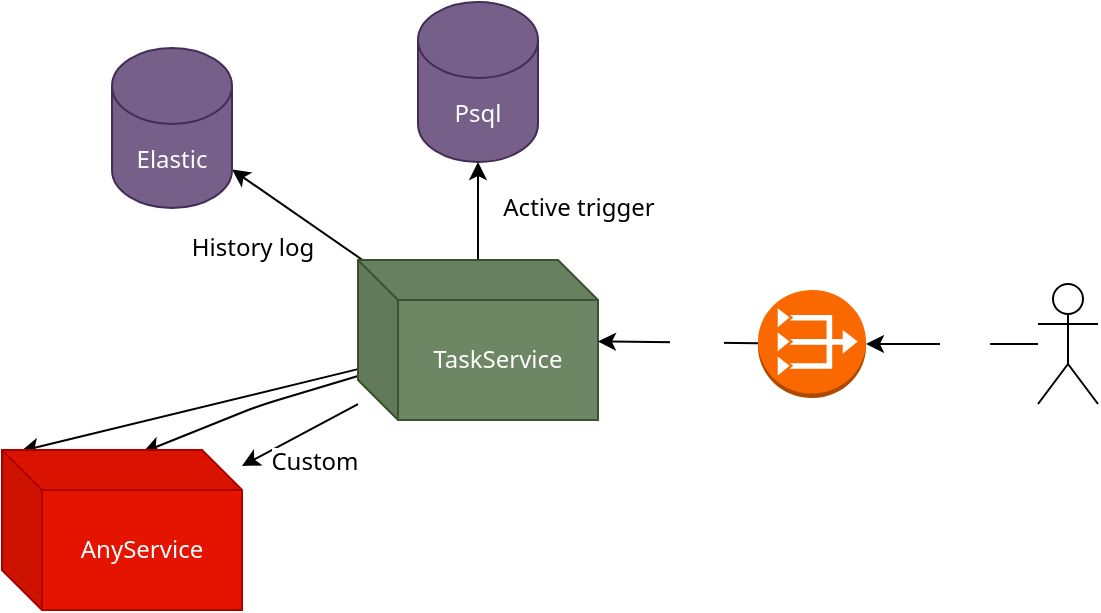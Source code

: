 <mxfile version="13.8.2" type="gitlab" pages="8">
  <diagram id="JVxUYOhKWwYKbeV31h8K" name="Context">
    <mxGraphModel dx="1037" dy="655" grid="1" gridSize="10" guides="1" tooltips="1" connect="1" arrows="1" fold="1" page="1" pageScale="1" pageWidth="827" pageHeight="1169" math="0" shadow="0">
      <root>
        <mxCell id="0" />
        <mxCell id="1" parent="0" />
        <mxCell id="j5zunXia4S_R1ZFEKdKw-1" value="Psql" style="shape=cylinder3;whiteSpace=wrap;html=1;boundedLbl=1;backgroundOutline=1;size=19;rounded=1;shadow=0;comic=0;strokeWidth=1;fontFamily=Segoe UI;fontSize=12;fillColor=#76608a;strokeColor=#432D57;fontColor=#ffffff;" parent="1" vertex="1">
          <mxGeometry x="270" y="11" width="60" height="80" as="geometry" />
        </mxCell>
        <mxCell id="j5zunXia4S_R1ZFEKdKw-31" value="" style="edgeStyle=none;rounded=1;comic=0;html=1;shadow=0;strokeWidth=1;fontFamily=Segoe UI;fontSize=15;fontColor=#000000;" parent="1" source="j5zunXia4S_R1ZFEKdKw-2" target="j5zunXia4S_R1ZFEKdKw-1" edge="1">
          <mxGeometry relative="1" as="geometry" />
        </mxCell>
        <mxCell id="j5zunXia4S_R1ZFEKdKw-42" value="&lt;font color=&quot;#ffffff&quot;&gt;Grpc&lt;/font&gt;" style="edgeStyle=none;rounded=1;comic=0;html=1;shadow=0;strokeWidth=1;fontFamily=Segoe UI;fontSize=15;" parent="1" source="j5zunXia4S_R1ZFEKdKw-2" target="j5zunXia4S_R1ZFEKdKw-41" edge="1">
          <mxGeometry x="0.327" y="-41" relative="1" as="geometry">
            <mxPoint as="offset" />
          </mxGeometry>
        </mxCell>
        <mxCell id="j5zunXia4S_R1ZFEKdKw-45" style="edgeStyle=none;rounded=1;comic=0;html=1;entryX=0.08;entryY=0.006;entryDx=0;entryDy=0;entryPerimeter=0;shadow=0;labelBackgroundColor=none;strokeWidth=1;fontFamily=Segoe UI;fontSize=15;fontColor=#000000;" parent="1" source="j5zunXia4S_R1ZFEKdKw-2" target="j5zunXia4S_R1ZFEKdKw-41" edge="1">
          <mxGeometry relative="1" as="geometry" />
        </mxCell>
        <mxCell id="j5zunXia4S_R1ZFEKdKw-46" value="&lt;font color=&quot;#ffffff&quot;&gt;Rest&lt;/font&gt;" style="edgeLabel;html=1;align=center;verticalAlign=middle;resizable=0;points=[];fontSize=12;fontFamily=Segoe UI;fontColor=#000000;labelBackgroundColor=none;" parent="j5zunXia4S_R1ZFEKdKw-45" vertex="1" connectable="0">
          <mxGeometry x="0.288" y="-1" relative="1" as="geometry">
            <mxPoint x="-12.19" y="-12.37" as="offset" />
          </mxGeometry>
        </mxCell>
        <mxCell id="Wy-WzpRxcJFqhKOkkYhF-2" style="edgeStyle=none;rounded=1;comic=0;html=1;shadow=0;strokeWidth=1;fontFamily=Segoe UI;fontSize=15;" parent="1" source="j5zunXia4S_R1ZFEKdKw-2" target="Wy-WzpRxcJFqhKOkkYhF-1" edge="1">
          <mxGeometry relative="1" as="geometry" />
        </mxCell>
        <mxCell id="njqsqYGlMwQKhtgEdnRk-1" value="History log" style="edgeLabel;html=1;align=center;verticalAlign=middle;resizable=0;points=[];fontSize=12;fontFamily=Segoe UI;" parent="Wy-WzpRxcJFqhKOkkYhF-2" vertex="1" connectable="0">
          <mxGeometry x="-0.299" y="-2" relative="1" as="geometry">
            <mxPoint x="-33.7" y="11.37" as="offset" />
          </mxGeometry>
        </mxCell>
        <mxCell id="njqsqYGlMwQKhtgEdnRk-3" style="edgeStyle=none;rounded=1;comic=0;html=1;shadow=0;strokeWidth=1;fontFamily=Segoe UI;fontSize=15;entryX=0.587;entryY=0.014;entryDx=0;entryDy=0;entryPerimeter=0;" parent="1" source="j5zunXia4S_R1ZFEKdKw-2" target="j5zunXia4S_R1ZFEKdKw-41" edge="1">
          <mxGeometry relative="1" as="geometry">
            <Array as="points">
              <mxPoint x="190" y="213" />
            </Array>
          </mxGeometry>
        </mxCell>
        <mxCell id="njqsqYGlMwQKhtgEdnRk-4" value="Custom" style="edgeLabel;html=1;align=center;verticalAlign=middle;resizable=0;points=[];fontSize=12;fontFamily=Segoe UI;" parent="njqsqYGlMwQKhtgEdnRk-3" vertex="1" connectable="0">
          <mxGeometry x="-0.039" y="6" relative="1" as="geometry">
            <mxPoint x="28.26" y="20.99" as="offset" />
          </mxGeometry>
        </mxCell>
        <mxCell id="j5zunXia4S_R1ZFEKdKw-2" value="TaskService" style="shape=cube;whiteSpace=wrap;html=1;boundedLbl=1;backgroundOutline=1;darkOpacity=0.05;darkOpacity2=0.1;rounded=1;shadow=0;comic=0;strokeWidth=1;fontFamily=Segoe UI;fontSize=12;fillColor=#6d8764;strokeColor=#3A5431;fontColor=#ffffff;" parent="1" vertex="1">
          <mxGeometry x="240" y="140" width="120" height="80" as="geometry" />
        </mxCell>
        <mxCell id="j5zunXia4S_R1ZFEKdKw-35" value="" style="edgeStyle=none;rounded=1;comic=0;html=1;shadow=0;strokeWidth=1;fontFamily=Segoe UI;fontSize=15;fontColor=#FFFFFF;" parent="1" source="j5zunXia4S_R1ZFEKdKw-36" target="j5zunXia4S_R1ZFEKdKw-2" edge="1">
          <mxGeometry relative="1" as="geometry" />
        </mxCell>
        <mxCell id="j5zunXia4S_R1ZFEKdKw-40" value="Grpc" style="edgeLabel;html=1;align=center;verticalAlign=middle;resizable=0;points=[];fontSize=12;fontFamily=Segoe UI;fontColor=#FFFFFF;" parent="j5zunXia4S_R1ZFEKdKw-35" vertex="1" connectable="0">
          <mxGeometry x="-0.416" relative="1" as="geometry">
            <mxPoint x="-8" y="0.6" as="offset" />
          </mxGeometry>
        </mxCell>
        <mxCell id="j5zunXia4S_R1ZFEKdKw-34" value="Ui" style="shape=umlActor;verticalLabelPosition=bottom;verticalAlign=top;html=1;rounded=1;shadow=0;comic=0;strokeWidth=1;fontFamily=Segoe UI;fontSize=12;fontColor=#FFFFFF;" parent="1" vertex="1">
          <mxGeometry x="580" y="152" width="30" height="60" as="geometry" />
        </mxCell>
        <mxCell id="j5zunXia4S_R1ZFEKdKw-36" value="Gw" style="outlineConnect=0;dashed=0;verticalLabelPosition=bottom;verticalAlign=top;align=center;html=1;shape=mxgraph.aws3.vpc_nat_gateway;fillColor=#fa6800;rounded=1;shadow=0;comic=0;strokeWidth=1;fontFamily=Segoe UI;fontSize=12;fontColor=#ffffff;strokeColor=#C73500;" parent="1" vertex="1">
          <mxGeometry x="440" y="155" width="54" height="54" as="geometry" />
        </mxCell>
        <mxCell id="j5zunXia4S_R1ZFEKdKw-37" value="" style="edgeStyle=none;rounded=1;comic=0;html=1;shadow=0;strokeWidth=1;fontFamily=Segoe UI;fontSize=15;fontColor=#FFFFFF;" parent="1" source="j5zunXia4S_R1ZFEKdKw-34" target="j5zunXia4S_R1ZFEKdKw-36" edge="1">
          <mxGeometry relative="1" as="geometry">
            <mxPoint x="531" y="182" as="sourcePoint" />
            <mxPoint x="390" y="182" as="targetPoint" />
          </mxGeometry>
        </mxCell>
        <mxCell id="j5zunXia4S_R1ZFEKdKw-39" value="Rest" style="edgeLabel;html=1;align=center;verticalAlign=middle;resizable=0;points=[];fontSize=12;fontFamily=Segoe UI;fontColor=#FFFFFF;" parent="j5zunXia4S_R1ZFEKdKw-37" vertex="1" connectable="0">
          <mxGeometry x="0.293" y="1" relative="1" as="geometry">
            <mxPoint x="18" y="-1" as="offset" />
          </mxGeometry>
        </mxCell>
        <mxCell id="j5zunXia4S_R1ZFEKdKw-41" value="AnyService" style="shape=cube;whiteSpace=wrap;html=1;boundedLbl=1;backgroundOutline=1;darkOpacity=0.05;darkOpacity2=0.1;rounded=1;shadow=0;comic=0;strokeWidth=1;fontFamily=Segoe UI;fontSize=12;fillColor=#e51400;strokeColor=#B20000;labelBackgroundColor=none;fontColor=#ffffff;" parent="1" vertex="1">
          <mxGeometry x="62" y="235" width="120" height="80" as="geometry" />
        </mxCell>
        <mxCell id="Wy-WzpRxcJFqhKOkkYhF-1" value="Elastic" style="shape=cylinder3;whiteSpace=wrap;html=1;boundedLbl=1;backgroundOutline=1;size=19;rounded=1;shadow=0;comic=0;strokeWidth=1;fontFamily=Segoe UI;fontSize=12;fillColor=#76608a;strokeColor=#432D57;fontColor=#ffffff;" parent="1" vertex="1">
          <mxGeometry x="117" y="34" width="60" height="80" as="geometry" />
        </mxCell>
        <mxCell id="njqsqYGlMwQKhtgEdnRk-2" value="Active trigger" style="edgeLabel;html=1;align=center;verticalAlign=middle;resizable=0;points=[];fontSize=12;fontFamily=Segoe UI;" parent="1" vertex="1" connectable="0">
          <mxGeometry x="350.0" y="113.997" as="geometry" />
        </mxCell>
      </root>
    </mxGraphModel>
  </diagram>
  <diagram id="K46KHlKLNXmKJpug0CSE" name="Планирование задач юзером">
    <mxGraphModel dx="1037" dy="655" grid="1" gridSize="10" guides="1" tooltips="1" connect="1" arrows="1" fold="1" page="1" pageScale="1" pageWidth="827" pageHeight="1169" math="0" shadow="0">
      <root>
        <mxCell id="BQVwMrNdrI1eFNO-7jBF-0" />
        <mxCell id="BQVwMrNdrI1eFNO-7jBF-1" parent="BQVwMrNdrI1eFNO-7jBF-0" />
        <mxCell id="P_W4Xa876A_SZyQsI8uC-0" style="edgeStyle=none;rounded=1;comic=0;html=1;shadow=0;strokeWidth=1;fontFamily=Segoe UI;fontSize=15;" parent="BQVwMrNdrI1eFNO-7jBF-1" source="P_W4Xa876A_SZyQsI8uC-1" target="P_W4Xa876A_SZyQsI8uC-3" edge="1">
          <mxGeometry relative="1" as="geometry" />
        </mxCell>
        <mxCell id="_bxXorxb5WGE1irm7Y1e-0" style="edgeStyle=none;rounded=1;comic=0;html=1;entryX=0.55;entryY=0.95;entryDx=0;entryDy=0;entryPerimeter=0;shadow=0;strokeWidth=1;fontFamily=Segoe UI;fontSize=15;exitX=0;exitY=0;exitDx=0;exitDy=30;exitPerimeter=0;" parent="BQVwMrNdrI1eFNO-7jBF-1" source="P_W4Xa876A_SZyQsI8uC-1" target="G_Vt22rvRr9pOB0Q3ReT-28" edge="1">
          <mxGeometry relative="1" as="geometry" />
        </mxCell>
        <mxCell id="_bxXorxb5WGE1irm7Y1e-1" value="RecordToAudit" style="edgeLabel;html=1;align=center;verticalAlign=middle;resizable=0;points=[];fontSize=12;fontFamily=Segoe UI;" parent="_bxXorxb5WGE1irm7Y1e-0" vertex="1" connectable="0">
          <mxGeometry x="-0.136" y="3" relative="1" as="geometry">
            <mxPoint as="offset" />
          </mxGeometry>
        </mxCell>
        <mxCell id="P_W4Xa876A_SZyQsI8uC-1" value="ScheduleManager" style="shape=cube;whiteSpace=wrap;html=1;boundedLbl=1;backgroundOutline=1;darkOpacity=0.05;darkOpacity2=0.1;rounded=1;shadow=0;comic=0;strokeWidth=1;fontFamily=Segoe UI;fontSize=12;fillColor=#647687;strokeColor=#314354;fontColor=#ffffff;" parent="BQVwMrNdrI1eFNO-7jBF-1" vertex="1">
          <mxGeometry x="280" y="720" width="120" height="80" as="geometry" />
        </mxCell>
        <mxCell id="P_W4Xa876A_SZyQsI8uC-2" style="edgeStyle=none;rounded=1;comic=0;html=1;shadow=0;strokeWidth=1;fontFamily=Segoe UI;fontSize=15;" parent="BQVwMrNdrI1eFNO-7jBF-1" source="P_W4Xa876A_SZyQsI8uC-3" target="P_W4Xa876A_SZyQsI8uC-11" edge="1">
          <mxGeometry relative="1" as="geometry" />
        </mxCell>
        <mxCell id="G_Vt22rvRr9pOB0Q3ReT-29" value="" style="edgeStyle=none;rounded=1;comic=0;html=1;shadow=0;strokeWidth=1;fontFamily=Segoe UI;fontSize=15;" parent="BQVwMrNdrI1eFNO-7jBF-1" source="P_W4Xa876A_SZyQsI8uC-3" target="G_Vt22rvRr9pOB0Q3ReT-12" edge="1">
          <mxGeometry relative="1" as="geometry" />
        </mxCell>
        <mxCell id="P_W4Xa876A_SZyQsI8uC-3" value="Quartz" style="rounded=0;whiteSpace=wrap;html=1;shadow=0;labelBackgroundColor=none;comic=0;strokeWidth=1;fontFamily=Segoe UI;fontSize=12;fontColor=#ffffff;fillColor=#a0522d;strokeColor=#6D1F00;" parent="BQVwMrNdrI1eFNO-7jBF-1" vertex="1">
          <mxGeometry x="280" y="610" width="120" height="60" as="geometry" />
        </mxCell>
        <mxCell id="P_W4Xa876A_SZyQsI8uC-4" style="edgeStyle=none;rounded=1;comic=0;html=1;entryX=0;entryY=0;entryDx=20;entryDy=80;entryPerimeter=0;shadow=0;strokeWidth=1;fontFamily=Segoe UI;fontSize=15;" parent="BQVwMrNdrI1eFNO-7jBF-1" source="P_W4Xa876A_SZyQsI8uC-5" target="P_W4Xa876A_SZyQsI8uC-1" edge="1">
          <mxGeometry relative="1" as="geometry" />
        </mxCell>
        <mxCell id="P_W4Xa876A_SZyQsI8uC-5" value="FireAndForget&lt;br&gt;Manager" style="shape=cube;whiteSpace=wrap;html=1;boundedLbl=1;backgroundOutline=1;darkOpacity=0.05;darkOpacity2=0.1;rounded=1;shadow=0;comic=0;strokeWidth=1;fontFamily=Segoe UI;fontSize=12;fillColor=#6d8764;strokeColor=#3A5431;fontColor=#ffffff;" parent="BQVwMrNdrI1eFNO-7jBF-1" vertex="1">
          <mxGeometry x="120" y="840" width="120" height="80" as="geometry" />
        </mxCell>
        <mxCell id="P_W4Xa876A_SZyQsI8uC-6" style="edgeStyle=none;rounded=1;comic=0;html=1;entryX=0;entryY=0;entryDx=70;entryDy=80;entryPerimeter=0;shadow=0;strokeWidth=1;fontFamily=Segoe UI;fontSize=15;" parent="BQVwMrNdrI1eFNO-7jBF-1" source="P_W4Xa876A_SZyQsI8uC-7" target="P_W4Xa876A_SZyQsI8uC-1" edge="1">
          <mxGeometry relative="1" as="geometry" />
        </mxCell>
        <mxCell id="P_W4Xa876A_SZyQsI8uC-7" value="UserSchedule&lt;br&gt;Manager" style="shape=cube;whiteSpace=wrap;html=1;boundedLbl=1;backgroundOutline=1;darkOpacity=0.05;darkOpacity2=0.1;rounded=1;shadow=0;comic=0;strokeWidth=1;fontFamily=Segoe UI;fontSize=12;fillColor=#6d8764;strokeColor=#3A5431;fontColor=#ffffff;" parent="BQVwMrNdrI1eFNO-7jBF-1" vertex="1">
          <mxGeometry x="290" y="890" width="120" height="80" as="geometry" />
        </mxCell>
        <mxCell id="P_W4Xa876A_SZyQsI8uC-8" style="edgeStyle=none;rounded=1;comic=0;html=1;shadow=0;strokeWidth=1;fontFamily=Segoe UI;fontSize=15;" parent="BQVwMrNdrI1eFNO-7jBF-1" source="P_W4Xa876A_SZyQsI8uC-9" target="P_W4Xa876A_SZyQsI8uC-1" edge="1">
          <mxGeometry relative="1" as="geometry" />
        </mxCell>
        <mxCell id="P_W4Xa876A_SZyQsI8uC-9" value="SystemTask&lt;br&gt;Manager" style="shape=cube;whiteSpace=wrap;html=1;boundedLbl=1;backgroundOutline=1;darkOpacity=0.05;darkOpacity2=0.1;rounded=1;shadow=0;comic=0;strokeWidth=1;fontFamily=Segoe UI;fontSize=12;fillColor=#6d8764;strokeColor=#3A5431;fontColor=#ffffff;" parent="BQVwMrNdrI1eFNO-7jBF-1" vertex="1">
          <mxGeometry x="460" y="840" width="120" height="80" as="geometry" />
        </mxCell>
        <mxCell id="P_W4Xa876A_SZyQsI8uC-10" value="Elastic" style="ellipse;shape=cloud;whiteSpace=wrap;html=1;rounded=1;shadow=0;labelBackgroundColor=none;comic=0;strokeWidth=1;fontFamily=Segoe UI;fontSize=12;fontColor=#ffffff;fillColor=#76608a;strokeColor=#432D57;" parent="BQVwMrNdrI1eFNO-7jBF-1" vertex="1">
          <mxGeometry x="570" y="540" width="120" height="80" as="geometry" />
        </mxCell>
        <mxCell id="P_W4Xa876A_SZyQsI8uC-11" value="Psql" style="shape=cylinder3;whiteSpace=wrap;html=1;boundedLbl=1;backgroundOutline=1;size=15;rounded=1;shadow=0;labelBackgroundColor=none;comic=0;strokeWidth=1;fontFamily=Segoe UI;fontSize=12;fillColor=#76608a;strokeColor=#432D57;fontColor=#ffffff;" parent="BQVwMrNdrI1eFNO-7jBF-1" vertex="1">
          <mxGeometry x="470" y="600" width="60" height="80" as="geometry" />
        </mxCell>
        <mxCell id="P_W4Xa876A_SZyQsI8uC-12" style="edgeStyle=none;rounded=1;comic=0;html=1;shadow=0;strokeWidth=1;fontFamily=Segoe UI;fontSize=15;" parent="BQVwMrNdrI1eFNO-7jBF-1" source="P_W4Xa876A_SZyQsI8uC-14" target="P_W4Xa876A_SZyQsI8uC-10" edge="1">
          <mxGeometry relative="1" as="geometry" />
        </mxCell>
        <mxCell id="P_W4Xa876A_SZyQsI8uC-13" style="edgeStyle=none;rounded=1;comic=0;html=1;entryX=0;entryY=0;entryDx=120;entryDy=50;shadow=0;strokeWidth=1;fontFamily=Segoe UI;fontSize=15;entryPerimeter=0;" parent="BQVwMrNdrI1eFNO-7jBF-1" source="P_W4Xa876A_SZyQsI8uC-14" target="P_W4Xa876A_SZyQsI8uC-1" edge="1">
          <mxGeometry relative="1" as="geometry" />
        </mxCell>
        <mxCell id="P_W4Xa876A_SZyQsI8uC-14" value="Task&lt;br&gt;Getter" style="shape=cube;whiteSpace=wrap;html=1;boundedLbl=1;backgroundOutline=1;darkOpacity=0.05;darkOpacity2=0.1;rounded=1;shadow=0;comic=0;strokeWidth=1;fontFamily=Segoe UI;fontSize=12;strokeColor=#314354;fontColor=#ffffff;fillColor=#555699;" parent="BQVwMrNdrI1eFNO-7jBF-1" vertex="1">
          <mxGeometry x="570" y="730" width="120" height="80" as="geometry" />
        </mxCell>
        <mxCell id="P_W4Xa876A_SZyQsI8uC-15" style="edgeStyle=none;rounded=1;comic=0;html=1;shadow=0;strokeWidth=1;fontFamily=Segoe UI;fontSize=15;" parent="BQVwMrNdrI1eFNO-7jBF-1" source="P_W4Xa876A_SZyQsI8uC-16" target="P_W4Xa876A_SZyQsI8uC-5" edge="1">
          <mxGeometry relative="1" as="geometry" />
        </mxCell>
        <mxCell id="P_W4Xa876A_SZyQsI8uC-16" value="Запуск задачи в текущий момент (не сохраняется в psql, а сразу пишется в эластик)" style="whiteSpace=wrap;html=1;shape=mxgraph.basic.document;rounded=1;shadow=0;labelBackgroundColor=none;comic=0;strokeWidth=1;fontFamily=Segoe UI;fontSize=12;fillColor=none;strokeColor=#ffb570;fontColor=#ffb570;" parent="BQVwMrNdrI1eFNO-7jBF-1" vertex="1">
          <mxGeometry x="20" y="1000" width="180" height="90" as="geometry" />
        </mxCell>
        <mxCell id="P_W4Xa876A_SZyQsI8uC-17" style="edgeStyle=none;rounded=1;comic=0;html=1;shadow=0;strokeWidth=1;fontFamily=Segoe UI;fontSize=15;" parent="BQVwMrNdrI1eFNO-7jBF-1" source="P_W4Xa876A_SZyQsI8uC-18" target="P_W4Xa876A_SZyQsI8uC-7" edge="1">
          <mxGeometry relative="1" as="geometry" />
        </mxCell>
        <mxCell id="P_W4Xa876A_SZyQsI8uC-18" value="Планировка задачи (время старта, кол-во повторений, интервал), отмена\пауза задачи, репланиниг задачи)" style="whiteSpace=wrap;html=1;shape=mxgraph.basic.document;rounded=1;shadow=0;labelBackgroundColor=none;comic=0;strokeWidth=1;fontFamily=Segoe UI;fontSize=12;fillColor=none;strokeColor=#ffb570;fontColor=#ffb570;" parent="BQVwMrNdrI1eFNO-7jBF-1" vertex="1">
          <mxGeometry x="260" y="1040" width="180" height="90" as="geometry" />
        </mxCell>
        <mxCell id="P_W4Xa876A_SZyQsI8uC-19" style="edgeStyle=none;rounded=1;comic=0;html=1;entryX=0;entryY=0;entryDx=70;entryDy=80;entryPerimeter=0;shadow=0;strokeWidth=1;fontFamily=Segoe UI;fontSize=15;" parent="BQVwMrNdrI1eFNO-7jBF-1" source="P_W4Xa876A_SZyQsI8uC-20" target="P_W4Xa876A_SZyQsI8uC-9" edge="1">
          <mxGeometry relative="1" as="geometry" />
        </mxCell>
        <mxCell id="P_W4Xa876A_SZyQsI8uC-20" value="Управление фоновыми задачами (пауза, интервал запуска)" style="whiteSpace=wrap;html=1;shape=mxgraph.basic.document;rounded=1;shadow=0;labelBackgroundColor=none;comic=0;strokeWidth=1;fontFamily=Segoe UI;fontSize=12;fillColor=none;strokeColor=#ffb570;fontColor=#ffb570;" parent="BQVwMrNdrI1eFNO-7jBF-1" vertex="1">
          <mxGeometry x="510" y="1000" width="180" height="90" as="geometry" />
        </mxCell>
        <mxCell id="P_W4Xa876A_SZyQsI8uC-21" style="edgeStyle=none;rounded=1;comic=0;html=1;shadow=0;strokeWidth=1;fontFamily=Segoe UI;fontSize=15;" parent="BQVwMrNdrI1eFNO-7jBF-1" source="P_W4Xa876A_SZyQsI8uC-22" target="P_W4Xa876A_SZyQsI8uC-14" edge="1">
          <mxGeometry relative="1" as="geometry" />
        </mxCell>
        <mxCell id="P_W4Xa876A_SZyQsI8uC-22" value="Получение журнала задач, логов запущенных ранее задач&lt;br&gt;(с возможность перезапуска)" style="whiteSpace=wrap;html=1;shape=mxgraph.basic.document;rounded=1;shadow=0;labelBackgroundColor=none;comic=0;strokeWidth=1;fontFamily=Segoe UI;fontSize=12;fillColor=none;strokeColor=#ffb570;fontColor=#ffb570;" parent="BQVwMrNdrI1eFNO-7jBF-1" vertex="1">
          <mxGeometry x="640" y="840" width="180" height="90" as="geometry" />
        </mxCell>
        <mxCell id="G_Vt22rvRr9pOB0Q3ReT-0" style="edgeStyle=none;rounded=1;comic=0;html=1;entryX=0;entryY=0;entryDx=85;entryDy=0;entryPerimeter=0;shadow=0;labelBackgroundColor=none;strokeWidth=1;fontFamily=Segoe UI;fontSize=15;fontColor=#FFFFFF;" parent="BQVwMrNdrI1eFNO-7jBF-1" source="G_Vt22rvRr9pOB0Q3ReT-12" target="G_Vt22rvRr9pOB0Q3ReT-19" edge="1">
          <mxGeometry relative="1" as="geometry" />
        </mxCell>
        <mxCell id="G_Vt22rvRr9pOB0Q3ReT-1" value="GetFromTaskType" style="edgeLabel;html=1;align=center;verticalAlign=middle;resizable=0;points=[];fontSize=12;fontFamily=Segoe UI;fontColor=#FFFFFF;" parent="G_Vt22rvRr9pOB0Q3ReT-0" vertex="1" connectable="0">
          <mxGeometry x="-0.256" y="2" relative="1" as="geometry">
            <mxPoint x="21.17" y="20.46" as="offset" />
          </mxGeometry>
        </mxCell>
        <mxCell id="G_Vt22rvRr9pOB0Q3ReT-2" value="" style="edgeStyle=none;rounded=1;comic=0;html=1;shadow=0;labelBackgroundColor=none;strokeWidth=1;fontFamily=Segoe UI;fontSize=15;fontColor=#FFFFFF;" parent="BQVwMrNdrI1eFNO-7jBF-1" source="G_Vt22rvRr9pOB0Q3ReT-12" target="G_Vt22rvRr9pOB0Q3ReT-23" edge="1">
          <mxGeometry relative="1" as="geometry" />
        </mxCell>
        <mxCell id="G_Vt22rvRr9pOB0Q3ReT-3" value="GetFromTaskType" style="edgeLabel;html=1;align=center;verticalAlign=middle;resizable=0;points=[];fontSize=12;fontFamily=Segoe UI;fontColor=#FFFFFF;" parent="G_Vt22rvRr9pOB0Q3ReT-2" vertex="1" connectable="0">
          <mxGeometry x="-0.416" y="-2" relative="1" as="geometry">
            <mxPoint x="7.77" y="-15.79" as="offset" />
          </mxGeometry>
        </mxCell>
        <mxCell id="G_Vt22rvRr9pOB0Q3ReT-4" style="edgeStyle=none;rounded=1;comic=0;html=1;entryX=0;entryY=0;entryDx=0;entryDy=40;entryPerimeter=0;shadow=0;labelBackgroundColor=none;strokeWidth=1;fontFamily=Segoe UI;fontSize=15;fontColor=#FFFFFF;" parent="BQVwMrNdrI1eFNO-7jBF-1" source="G_Vt22rvRr9pOB0Q3ReT-12" target="G_Vt22rvRr9pOB0Q3ReT-24" edge="1">
          <mxGeometry relative="1" as="geometry" />
        </mxCell>
        <mxCell id="G_Vt22rvRr9pOB0Q3ReT-5" value="GetFromTaskType" style="edgeLabel;html=1;align=center;verticalAlign=middle;resizable=0;points=[];fontSize=12;fontFamily=Segoe UI;fontColor=#FFFFFF;" parent="G_Vt22rvRr9pOB0Q3ReT-4" vertex="1" connectable="0">
          <mxGeometry x="0.223" y="1" relative="1" as="geometry">
            <mxPoint x="-25.05" y="9.1" as="offset" />
          </mxGeometry>
        </mxCell>
        <mxCell id="G_Vt22rvRr9pOB0Q3ReT-10" style="edgeStyle=none;rounded=1;comic=0;html=1;shadow=0;labelBackgroundColor=none;strokeWidth=1;fontFamily=Segoe UI;fontSize=15;fontColor=#FFFFFF;entryX=0.4;entryY=0.1;entryDx=0;entryDy=0;entryPerimeter=0;" parent="BQVwMrNdrI1eFNO-7jBF-1" source="G_Vt22rvRr9pOB0Q3ReT-12" target="G_Vt22rvRr9pOB0Q3ReT-28" edge="1">
          <mxGeometry relative="1" as="geometry">
            <mxPoint x="180" y="490" as="targetPoint" />
          </mxGeometry>
        </mxCell>
        <mxCell id="G_Vt22rvRr9pOB0Q3ReT-11" value="RecordToAudit" style="edgeLabel;html=1;align=center;verticalAlign=middle;resizable=0;points=[];fontSize=12;fontFamily=Segoe UI;fontColor=#FFFFFF;" parent="G_Vt22rvRr9pOB0Q3ReT-10" vertex="1" connectable="0">
          <mxGeometry x="0.233" y="-3" relative="1" as="geometry">
            <mxPoint x="22.74" y="-9.68" as="offset" />
          </mxGeometry>
        </mxCell>
        <mxCell id="G_Vt22rvRr9pOB0Q3ReT-30" style="edgeStyle=none;rounded=1;comic=0;html=1;entryX=0.07;entryY=0.4;entryDx=0;entryDy=0;entryPerimeter=0;shadow=0;strokeWidth=1;fontFamily=Segoe UI;fontSize=15;" parent="BQVwMrNdrI1eFNO-7jBF-1" source="G_Vt22rvRr9pOB0Q3ReT-12" target="P_W4Xa876A_SZyQsI8uC-10" edge="1">
          <mxGeometry relative="1" as="geometry" />
        </mxCell>
        <mxCell id="G_Vt22rvRr9pOB0Q3ReT-31" value="LogHistory" style="edgeLabel;html=1;align=center;verticalAlign=middle;resizable=0;points=[];fontSize=12;fontFamily=Segoe UI;" parent="G_Vt22rvRr9pOB0Q3ReT-30" vertex="1" connectable="0">
          <mxGeometry x="0.171" y="-1" relative="1" as="geometry">
            <mxPoint x="26.38" y="-21.74" as="offset" />
          </mxGeometry>
        </mxCell>
        <mxCell id="G_Vt22rvRr9pOB0Q3ReT-12" value="Executor" style="shape=cube;whiteSpace=wrap;html=1;boundedLbl=1;backgroundOutline=1;darkOpacity=0.05;darkOpacity2=0.1;rounded=1;shadow=0;labelBackgroundColor=none;comic=0;strokeWidth=1;fontFamily=Segoe UI;fontSize=12;fontColor=#ffffff;fillColor=#647687;strokeColor=#314354;" parent="BQVwMrNdrI1eFNO-7jBF-1" vertex="1">
          <mxGeometry x="280" y="460" width="120" height="80" as="geometry" />
        </mxCell>
        <mxCell id="G_Vt22rvRr9pOB0Q3ReT-19" value="Validator&lt;br&gt;Исходя из данных задачи валидирует возможность ее выполнениея" style="shape=cube;whiteSpace=wrap;html=1;boundedLbl=1;backgroundOutline=1;darkOpacity=0.05;darkOpacity2=0.1;rounded=1;shadow=0;labelBackgroundColor=none;comic=0;strokeWidth=1;fontFamily=Segoe UI;fontSize=12;fillColor=#6d8764;strokeColor=#3A5431;fontColor=#ffffff;" parent="BQVwMrNdrI1eFNO-7jBF-1" vertex="1">
          <mxGeometry x="40" y="320" width="190" height="80" as="geometry" />
        </mxCell>
        <mxCell id="G_Vt22rvRr9pOB0Q3ReT-20" style="edgeStyle=none;rounded=1;comic=0;html=1;entryX=0;entryY=0;entryDx=85;entryDy=0;entryPerimeter=0;shadow=0;labelBackgroundColor=none;strokeWidth=1;fontFamily=Segoe UI;fontSize=15;fontColor=#FFFFFF;" parent="BQVwMrNdrI1eFNO-7jBF-1" source="G_Vt22rvRr9pOB0Q3ReT-22" target="G_Vt22rvRr9pOB0Q3ReT-19" edge="1">
          <mxGeometry relative="1" as="geometry" />
        </mxCell>
        <mxCell id="G_Vt22rvRr9pOB0Q3ReT-21" style="edgeStyle=none;rounded=1;comic=0;html=1;shadow=0;labelBackgroundColor=none;strokeWidth=1;fontFamily=Segoe UI;fontSize=15;fontColor=#FFFFFF;entryX=0;entryY=0;entryDx=0;entryDy=50;entryPerimeter=0;" parent="BQVwMrNdrI1eFNO-7jBF-1" source="G_Vt22rvRr9pOB0Q3ReT-22" target="G_Vt22rvRr9pOB0Q3ReT-23" edge="1">
          <mxGeometry relative="1" as="geometry">
            <mxPoint x="340" y="400" as="targetPoint" />
          </mxGeometry>
        </mxCell>
        <mxCell id="G_Vt22rvRr9pOB0Q3ReT-22" value="Может являться: &lt;br&gt;юрлом для rest запроса;&lt;br&gt;методом grpc ;&lt;br&gt;(перекладываем логику на другие сервисы)&lt;br&gt;внутренним классом;&lt;br&gt;(пишем логику на тасксервисе)" style="whiteSpace=wrap;html=1;shape=mxgraph.basic.document;rounded=1;shadow=0;labelBackgroundColor=none;comic=0;strokeWidth=1;fontFamily=Segoe UI;fontSize=12;fillColor=none;strokeColor=#ffb570;fontColor=#ffb570;" parent="BQVwMrNdrI1eFNO-7jBF-1" vertex="1">
          <mxGeometry x="30" y="125" width="180" height="130" as="geometry" />
        </mxCell>
        <mxCell id="G_Vt22rvRr9pOB0Q3ReT-23" value="Selector&lt;br&gt;Исходя из данных задачи собирает сообщение для отправки на обработчика" style="shape=cube;whiteSpace=wrap;html=1;boundedLbl=1;backgroundOutline=1;darkOpacity=0.05;darkOpacity2=0.1;rounded=1;shadow=0;labelBackgroundColor=none;comic=0;strokeWidth=1;fontFamily=Segoe UI;fontSize=12;fillColor=#6d8764;strokeColor=#3A5431;fontColor=#ffffff;" parent="BQVwMrNdrI1eFNO-7jBF-1" vertex="1">
          <mxGeometry x="320" y="255" width="156" height="120" as="geometry" />
        </mxCell>
        <mxCell id="G_Vt22rvRr9pOB0Q3ReT-24" value="Sender&lt;br&gt;Формирует из сообщения json&lt;br&gt;и отправляет на обработчика" style="shape=cube;whiteSpace=wrap;html=1;boundedLbl=1;backgroundOutline=1;darkOpacity=0.05;darkOpacity2=0.1;rounded=1;shadow=0;labelBackgroundColor=none;comic=0;strokeWidth=1;fontFamily=Segoe UI;fontSize=12;fillColor=#6d8764;strokeColor=#3A5431;fontColor=#ffffff;" parent="BQVwMrNdrI1eFNO-7jBF-1" vertex="1">
          <mxGeometry x="540" y="380" width="140" height="100" as="geometry" />
        </mxCell>
        <mxCell id="G_Vt22rvRr9pOB0Q3ReT-25" style="edgeStyle=none;rounded=1;comic=0;html=1;shadow=0;labelBackgroundColor=none;strokeWidth=1;fontFamily=Segoe UI;fontSize=15;fontColor=#FFFFFF;entryX=0;entryY=0;entryDx=60;entryDy=0;entryPerimeter=0;" parent="BQVwMrNdrI1eFNO-7jBF-1" source="G_Vt22rvRr9pOB0Q3ReT-26" target="G_Vt22rvRr9pOB0Q3ReT-24" edge="1">
          <mxGeometry relative="1" as="geometry">
            <mxPoint x="760" y="350" as="targetPoint" />
          </mxGeometry>
        </mxCell>
        <mxCell id="G_Vt22rvRr9pOB0Q3ReT-26" value="Может являться: &lt;br&gt;юрлом для rest запроса;&lt;br&gt;методом grpc ;&lt;br&gt;внутренним классом (таким образом закладываем на будущее работу с брокерами и GraphQL, и чем угодно)" style="whiteSpace=wrap;html=1;shape=mxgraph.basic.document;rounded=1;shadow=0;labelBackgroundColor=none;comic=0;strokeWidth=1;fontFamily=Segoe UI;fontSize=12;fillColor=none;strokeColor=#ffb570;fontColor=#ffb570;" parent="BQVwMrNdrI1eFNO-7jBF-1" vertex="1">
          <mxGeometry x="570" y="160" width="180" height="130" as="geometry" />
        </mxCell>
        <mxCell id="G_Vt22rvRr9pOB0Q3ReT-28" value="UserService" style="ellipse;shape=cloud;whiteSpace=wrap;html=1;rounded=1;shadow=0;labelBackgroundColor=none;comic=0;strokeWidth=1;fontFamily=Segoe UI;fontSize=12;fontColor=#ffffff;fillColor=#fa6800;strokeColor=#C73500;" parent="BQVwMrNdrI1eFNO-7jBF-1" vertex="1">
          <mxGeometry x="110" y="585" width="120" height="80" as="geometry" />
        </mxCell>
      </root>
    </mxGraphModel>
  </diagram>
  <diagram id="PlwW6mHoNHT6PjI8DccI" name="Store">
    <mxGraphModel dx="1037" dy="655" grid="1" gridSize="10" guides="1" tooltips="0" connect="1" arrows="1" fold="1" page="1" pageScale="1" pageWidth="827" pageHeight="1169" math="0" shadow="0">
      <root>
        <mxCell id="Y23tsNyHHAUYfGOhny-U-0" />
        <mxCell id="Y23tsNyHHAUYfGOhny-U-1" parent="Y23tsNyHHAUYfGOhny-U-0" />
        <mxCell id="Y23tsNyHHAUYfGOhny-U-77" value="" style="group" parent="Y23tsNyHHAUYfGOhny-U-1" vertex="1" connectable="0">
          <mxGeometry x="538" y="10" width="280" height="600" as="geometry" />
        </mxCell>
        <mxCell id="Y23tsNyHHAUYfGOhny-U-75" value="" style="rounded=0;whiteSpace=wrap;html=1;shadow=0;comic=0;strokeWidth=1;fontFamily=Segoe UI;fontSize=12;" parent="Y23tsNyHHAUYfGOhny-U-77" vertex="1">
          <mxGeometry width="280" height="600.0" as="geometry" />
        </mxCell>
        <mxCell id="Y23tsNyHHAUYfGOhny-U-76" value="Unimplemented part" style="text;html=1;strokeColor=#CDA2BE;fillColor=#E6D0DE;align=center;verticalAlign=middle;whiteSpace=wrap;rounded=0;shadow=0;comic=0;fontFamily=Segoe UI;fontSize=12;fontColor=#B5739D;" parent="Y23tsNyHHAUYfGOhny-U-77" vertex="1">
          <mxGeometry width="280" height="21.053" as="geometry" />
        </mxCell>
        <mxCell id="Y23tsNyHHAUYfGOhny-U-24" style="edgeStyle=none;rounded=1;comic=0;html=1;shadow=0;strokeWidth=1;fontFamily=Segoe UI;fontSize=15;dashed=1;dashPattern=1 1;strokeColor=#FF0000;" parent="Y23tsNyHHAUYfGOhny-U-1" source="Y23tsNyHHAUYfGOhny-U-2" target="Y23tsNyHHAUYfGOhny-U-19" edge="1">
          <mxGeometry relative="1" as="geometry" />
        </mxCell>
        <mxCell id="Y23tsNyHHAUYfGOhny-U-27" style="edgeStyle=none;rounded=1;comic=0;html=1;shadow=0;strokeWidth=1;fontFamily=Segoe UI;fontSize=15;dashed=1;dashPattern=1 1;strokeColor=#FF0000;" parent="Y23tsNyHHAUYfGOhny-U-1" source="Y23tsNyHHAUYfGOhny-U-2" target="Y23tsNyHHAUYfGOhny-U-21" edge="1">
          <mxGeometry relative="1" as="geometry" />
        </mxCell>
        <mxCell id="Y23tsNyHHAUYfGOhny-U-61" style="edgeStyle=none;rounded=1;comic=0;html=1;entryX=0.5;entryY=1;entryDx=0;entryDy=0;shadow=0;strokeWidth=1;fontFamily=Segoe UI;fontSize=15;dashed=1;dashPattern=1 1;strokeColor=#FF0000;" parent="Y23tsNyHHAUYfGOhny-U-1" source="Y23tsNyHHAUYfGOhny-U-2" target="Y23tsNyHHAUYfGOhny-U-57" edge="1">
          <mxGeometry relative="1" as="geometry">
            <Array as="points">
              <mxPoint x="530" y="530" />
            </Array>
          </mxGeometry>
        </mxCell>
        <mxCell id="Y23tsNyHHAUYfGOhny-U-62" style="edgeStyle=none;rounded=1;comic=0;html=1;entryX=0;entryY=1;entryDx=0;entryDy=0;shadow=0;strokeWidth=1;fontFamily=Segoe UI;fontSize=15;dashed=1;dashPattern=1 1;strokeColor=#FF0000;" parent="Y23tsNyHHAUYfGOhny-U-1" source="Y23tsNyHHAUYfGOhny-U-2" target="Y23tsNyHHAUYfGOhny-U-49" edge="1">
          <mxGeometry relative="1" as="geometry">
            <Array as="points">
              <mxPoint x="490" y="510" />
            </Array>
          </mxGeometry>
        </mxCell>
        <mxCell id="Y23tsNyHHAUYfGOhny-U-80" style="edgeStyle=none;rounded=1;comic=0;html=1;shadow=0;strokeWidth=1;fontFamily=Segoe UI;fontSize=15;dashed=1;dashPattern=1 1;strokeColor=#FF0000;" parent="Y23tsNyHHAUYfGOhny-U-1" source="Y23tsNyHHAUYfGOhny-U-2" target="Y23tsNyHHAUYfGOhny-U-63" edge="1">
          <mxGeometry relative="1" as="geometry" />
        </mxCell>
        <mxCell id="Y23tsNyHHAUYfGOhny-U-2" value="Client" style="shape=umlActor;verticalLabelPosition=bottom;verticalAlign=top;html=1;outlineConnect=0;rounded=1;shadow=0;comic=0;strokeWidth=1;fontFamily=Segoe UI;fontSize=12;" parent="Y23tsNyHHAUYfGOhny-U-1" vertex="1">
          <mxGeometry x="240" y="660" width="30" height="60" as="geometry" />
        </mxCell>
        <mxCell id="Y23tsNyHHAUYfGOhny-U-7" style="edgeStyle=none;rounded=1;comic=0;html=1;entryX=0;entryY=0;entryDx=10;entryDy=70;entryPerimeter=0;shadow=0;strokeWidth=1;fontFamily=Segoe UI;fontSize=15;strokeColor=#007FFF;" parent="Y23tsNyHHAUYfGOhny-U-1" source="Y23tsNyHHAUYfGOhny-U-3" target="Y23tsNyHHAUYfGOhny-U-6" edge="1">
          <mxGeometry relative="1" as="geometry" />
        </mxCell>
        <mxCell id="Y23tsNyHHAUYfGOhny-U-10" value="1" style="edgeLabel;html=1;align=center;verticalAlign=middle;resizable=0;points=[];fontSize=12;fontFamily=Segoe UI;" parent="Y23tsNyHHAUYfGOhny-U-7" vertex="1" connectable="0">
          <mxGeometry x="0.672" y="-1" relative="1" as="geometry">
            <mxPoint x="14.1" y="4.48" as="offset" />
          </mxGeometry>
        </mxCell>
        <mxCell id="Y23tsNyHHAUYfGOhny-U-11" value="n" style="edgeLabel;html=1;align=center;verticalAlign=middle;resizable=0;points=[];fontSize=12;fontFamily=Segoe UI;" parent="Y23tsNyHHAUYfGOhny-U-7" vertex="1" connectable="0">
          <mxGeometry x="-0.624" y="1" relative="1" as="geometry">
            <mxPoint x="-18.26" y="-11.74" as="offset" />
          </mxGeometry>
        </mxCell>
        <mxCell id="Y23tsNyHHAUYfGOhny-U-3" value="Shadow task&lt;br&gt;key: name&lt;br&gt;contains data" style="rounded=0;whiteSpace=wrap;html=1;shadow=0;comic=0;strokeWidth=1;fontFamily=Segoe UI;fontSize=12;fillColor=#76608a;strokeColor=#432D57;fontColor=#ffffff;" parent="Y23tsNyHHAUYfGOhny-U-1" vertex="1">
          <mxGeometry x="30" y="290" width="120" height="60" as="geometry" />
        </mxCell>
        <mxCell id="Y23tsNyHHAUYfGOhny-U-8" style="edgeStyle=none;rounded=1;comic=0;html=1;shadow=0;strokeWidth=1;fontFamily=Segoe UI;fontSize=15;" parent="Y23tsNyHHAUYfGOhny-U-1" source="Y23tsNyHHAUYfGOhny-U-4" target="Y23tsNyHHAUYfGOhny-U-6" edge="1">
          <mxGeometry relative="1" as="geometry" />
        </mxCell>
        <mxCell id="Y23tsNyHHAUYfGOhny-U-12" value="1" style="edgeLabel;html=1;align=center;verticalAlign=middle;resizable=0;points=[];fontSize=12;fontFamily=Segoe UI;" parent="Y23tsNyHHAUYfGOhny-U-8" vertex="1" connectable="0">
          <mxGeometry x="0.473" y="-1" relative="1" as="geometry">
            <mxPoint x="9" as="offset" />
          </mxGeometry>
        </mxCell>
        <mxCell id="Y23tsNyHHAUYfGOhny-U-13" value="n" style="edgeLabel;html=1;align=center;verticalAlign=middle;resizable=0;points=[];fontSize=12;fontFamily=Segoe UI;" parent="Y23tsNyHHAUYfGOhny-U-8" vertex="1" connectable="0">
          <mxGeometry x="-0.602" relative="1" as="geometry">
            <mxPoint x="10" as="offset" />
          </mxGeometry>
        </mxCell>
        <mxCell id="Y23tsNyHHAUYfGOhny-U-4" value="System task&lt;br&gt;key: name&lt;br&gt;contains data" style="rounded=0;whiteSpace=wrap;html=1;shadow=0;comic=0;strokeWidth=1;fontFamily=Segoe UI;fontSize=12;fillColor=#76608a;strokeColor=#432D57;fontColor=#ffffff;" parent="Y23tsNyHHAUYfGOhny-U-1" vertex="1">
          <mxGeometry x="195" y="340" width="120" height="60" as="geometry" />
        </mxCell>
        <mxCell id="Y23tsNyHHAUYfGOhny-U-9" style="edgeStyle=none;rounded=1;comic=0;html=1;entryX=0.989;entryY=0.657;entryDx=0;entryDy=0;entryPerimeter=0;shadow=0;strokeWidth=1;fontFamily=Segoe UI;fontSize=15;strokeColor=#007FFF;" parent="Y23tsNyHHAUYfGOhny-U-1" source="Y23tsNyHHAUYfGOhny-U-5" target="Y23tsNyHHAUYfGOhny-U-6" edge="1">
          <mxGeometry relative="1" as="geometry">
            <Array as="points">
              <mxPoint x="370" y="240" />
            </Array>
          </mxGeometry>
        </mxCell>
        <mxCell id="Y23tsNyHHAUYfGOhny-U-15" value="1" style="edgeLabel;html=1;align=center;verticalAlign=middle;resizable=0;points=[];fontSize=12;fontFamily=Segoe UI;" parent="Y23tsNyHHAUYfGOhny-U-9" vertex="1" connectable="0">
          <mxGeometry x="0.574" relative="1" as="geometry">
            <mxPoint x="11.53" y="15.03" as="offset" />
          </mxGeometry>
        </mxCell>
        <mxCell id="Y23tsNyHHAUYfGOhny-U-16" value="n" style="edgeLabel;html=1;align=center;verticalAlign=middle;resizable=0;points=[];fontSize=12;fontFamily=Segoe UI;" parent="Y23tsNyHHAUYfGOhny-U-9" vertex="1" connectable="0">
          <mxGeometry x="-0.657" relative="1" as="geometry">
            <mxPoint x="3.79" y="-10" as="offset" />
          </mxGeometry>
        </mxCell>
        <mxCell id="Y23tsNyHHAUYfGOhny-U-5" value="User task&lt;br&gt;key: name" style="rounded=0;whiteSpace=wrap;html=1;shadow=0;comic=0;strokeWidth=1;fontFamily=Segoe UI;fontSize=12;fillColor=#76608a;strokeColor=#432D57;fontColor=#ffffff;" parent="Y23tsNyHHAUYfGOhny-U-1" vertex="1">
          <mxGeometry x="380" y="230" width="120" height="60" as="geometry" />
        </mxCell>
        <mxCell id="Y23tsNyHHAUYfGOhny-U-72" style="edgeStyle=none;rounded=1;comic=0;html=1;shadow=0;strokeColor=#00FF00;strokeWidth=1;fontFamily=Segoe UI;fontSize=15;" parent="Y23tsNyHHAUYfGOhny-U-1" source="Y23tsNyHHAUYfGOhny-U-6" target="Y23tsNyHHAUYfGOhny-U-47" edge="1">
          <mxGeometry relative="1" as="geometry" />
        </mxCell>
        <mxCell id="Y23tsNyHHAUYfGOhny-U-6" value="ClassType" style="shape=cube;whiteSpace=wrap;html=1;boundedLbl=1;backgroundOutline=1;darkOpacity=0.05;darkOpacity2=0.1;rounded=1;shadow=0;comic=0;strokeWidth=1;fontFamily=Segoe UI;fontSize=12;fillColor=#647687;strokeColor=#314354;fontColor=#ffffff;" parent="Y23tsNyHHAUYfGOhny-U-1" vertex="1">
          <mxGeometry x="195" y="180" width="120" height="80" as="geometry" />
        </mxCell>
        <mxCell id="Y23tsNyHHAUYfGOhny-U-18" value="1" style="edgeStyle=none;rounded=1;comic=0;html=1;shadow=0;strokeWidth=1;fontFamily=Segoe UI;fontSize=15;strokeColor=#00FF00;" parent="Y23tsNyHHAUYfGOhny-U-1" source="Y23tsNyHHAUYfGOhny-U-17" target="Y23tsNyHHAUYfGOhny-U-3" edge="1">
          <mxGeometry x="-0.2" y="-10" relative="1" as="geometry">
            <mxPoint as="offset" />
          </mxGeometry>
        </mxCell>
        <mxCell id="Y23tsNyHHAUYfGOhny-U-17" value="Const trigger&lt;br&gt;key: task_key" style="shape=parallelogram;perimeter=parallelogramPerimeter;whiteSpace=wrap;html=1;fixedSize=1;rounded=1;shadow=0;comic=0;strokeWidth=1;fontFamily=Segoe UI;fontSize=12;fillColor=#e51400;strokeColor=#B20000;fontColor=#ffffff;" parent="Y23tsNyHHAUYfGOhny-U-1" vertex="1">
          <mxGeometry x="35" y="400" width="110" height="50" as="geometry" />
        </mxCell>
        <mxCell id="Y23tsNyHHAUYfGOhny-U-20" value="1" style="edgeStyle=none;rounded=1;comic=0;html=1;shadow=0;strokeWidth=1;fontFamily=Segoe UI;fontSize=15;strokeColor=#00FF00;" parent="Y23tsNyHHAUYfGOhny-U-1" source="Y23tsNyHHAUYfGOhny-U-19" target="Y23tsNyHHAUYfGOhny-U-4" edge="1">
          <mxGeometry x="-0.2" y="10" relative="1" as="geometry">
            <mxPoint as="offset" />
          </mxGeometry>
        </mxCell>
        <mxCell id="Y23tsNyHHAUYfGOhny-U-19" value="Update time&lt;br&gt;trigger&lt;br&gt;key: task_key" style="shape=parallelogram;perimeter=parallelogramPerimeter;whiteSpace=wrap;html=1;fixedSize=1;rounded=1;shadow=0;comic=0;strokeWidth=1;fontFamily=Segoe UI;fontSize=12;fillColor=#fa6800;strokeColor=#C73500;fontColor=#ffffff;" parent="Y23tsNyHHAUYfGOhny-U-1" vertex="1">
          <mxGeometry x="200" y="450" width="110" height="50" as="geometry" />
        </mxCell>
        <mxCell id="Y23tsNyHHAUYfGOhny-U-29" style="edgeStyle=none;rounded=1;comic=0;html=1;shadow=0;strokeWidth=1;fontFamily=Segoe UI;fontSize=15;strokeColor=#00FF00;" parent="Y23tsNyHHAUYfGOhny-U-1" source="Y23tsNyHHAUYfGOhny-U-21" target="Y23tsNyHHAUYfGOhny-U-5" edge="1">
          <mxGeometry relative="1" as="geometry" />
        </mxCell>
        <mxCell id="Y23tsNyHHAUYfGOhny-U-32" value="1" style="edgeLabel;html=1;align=center;verticalAlign=middle;resizable=0;points=[];fontSize=12;fontFamily=Segoe UI;" parent="Y23tsNyHHAUYfGOhny-U-29" vertex="1" connectable="0">
          <mxGeometry x="0.574" y="1" relative="1" as="geometry">
            <mxPoint x="-11.95" as="offset" />
          </mxGeometry>
        </mxCell>
        <mxCell id="Y23tsNyHHAUYfGOhny-U-33" value="n" style="edgeLabel;html=1;align=center;verticalAlign=middle;resizable=0;points=[];fontSize=12;fontFamily=Segoe UI;" parent="Y23tsNyHHAUYfGOhny-U-29" vertex="1" connectable="0">
          <mxGeometry x="-0.566" relative="1" as="geometry">
            <mxPoint x="-9.26" as="offset" />
          </mxGeometry>
        </mxCell>
        <mxCell id="Y23tsNyHHAUYfGOhny-U-64" style="edgeStyle=none;rounded=1;comic=0;html=1;shadow=0;strokeWidth=1;fontFamily=Segoe UI;fontSize=15;fillColor=#ffff88;strokeColor=#FFFF66;" parent="Y23tsNyHHAUYfGOhny-U-1" source="Y23tsNyHHAUYfGOhny-U-21" target="Y23tsNyHHAUYfGOhny-U-63" edge="1">
          <mxGeometry relative="1" as="geometry" />
        </mxCell>
        <mxCell id="Y23tsNyHHAUYfGOhny-U-68" value="1" style="edgeLabel;html=1;align=center;verticalAlign=middle;resizable=0;points=[];fontSize=12;fontFamily=Segoe UI;" parent="Y23tsNyHHAUYfGOhny-U-64" vertex="1" connectable="0">
          <mxGeometry x="0.707" relative="1" as="geometry">
            <mxPoint x="9.99" y="19.04" as="offset" />
          </mxGeometry>
        </mxCell>
        <mxCell id="Y23tsNyHHAUYfGOhny-U-69" value="n" style="edgeLabel;html=1;align=center;verticalAlign=middle;resizable=0;points=[];fontSize=12;fontFamily=Segoe UI;" parent="Y23tsNyHHAUYfGOhny-U-64" vertex="1" connectable="0">
          <mxGeometry x="-0.929" y="-1" relative="1" as="geometry">
            <mxPoint x="-0.91" y="8.84" as="offset" />
          </mxGeometry>
        </mxCell>
        <mxCell id="Y23tsNyHHAUYfGOhny-U-21" value="CRUD trigger&lt;br&gt;key: guid&lt;br&gt;contains data" style="shape=parallelogram;perimeter=parallelogramPerimeter;whiteSpace=wrap;html=1;fixedSize=1;rounded=1;shadow=0;comic=0;strokeWidth=1;fontFamily=Segoe UI;fontSize=12;fillColor=#6d8764;strokeColor=#3A5431;fontColor=#ffffff;" parent="Y23tsNyHHAUYfGOhny-U-1" vertex="1">
          <mxGeometry x="385" y="390" width="110" height="50" as="geometry" />
        </mxCell>
        <mxCell id="Y23tsNyHHAUYfGOhny-U-39" value="" style="endArrow=none;dashed=1;html=1;dashPattern=1 3;strokeWidth=2;shadow=0;fontFamily=Segoe UI;fontSize=15;" parent="Y23tsNyHHAUYfGOhny-U-1" edge="1">
          <mxGeometry width="50" height="50" relative="1" as="geometry">
            <mxPoint x="170" y="40" as="sourcePoint" />
            <mxPoint x="170" y="610" as="targetPoint" />
          </mxGeometry>
        </mxCell>
        <mxCell id="Y23tsNyHHAUYfGOhny-U-40" value="" style="endArrow=none;dashed=1;html=1;dashPattern=1 3;strokeWidth=2;shadow=0;fontFamily=Segoe UI;fontSize=15;" parent="Y23tsNyHHAUYfGOhny-U-1" edge="1">
          <mxGeometry width="50" height="50" relative="1" as="geometry">
            <mxPoint x="330" y="40" as="sourcePoint" />
            <mxPoint x="330" y="610" as="targetPoint" />
          </mxGeometry>
        </mxCell>
        <mxCell id="Y23tsNyHHAUYfGOhny-U-41" value="" style="endArrow=none;dashed=1;html=1;dashPattern=1 3;strokeWidth=2;shadow=0;fontFamily=Segoe UI;fontSize=15;" parent="Y23tsNyHHAUYfGOhny-U-1" edge="1">
          <mxGeometry width="50" height="50" relative="1" as="geometry">
            <mxPoint x="10" y="40" as="sourcePoint" />
            <mxPoint x="10" y="610" as="targetPoint" />
          </mxGeometry>
        </mxCell>
        <mxCell id="Y23tsNyHHAUYfGOhny-U-42" value="" style="endArrow=none;dashed=1;html=1;dashPattern=1 3;strokeWidth=2;shadow=0;fontFamily=Segoe UI;fontSize=15;" parent="Y23tsNyHHAUYfGOhny-U-1" edge="1">
          <mxGeometry width="50" height="50" relative="1" as="geometry">
            <mxPoint x="540" y="40" as="sourcePoint" />
            <mxPoint x="540" y="610" as="targetPoint" />
          </mxGeometry>
        </mxCell>
        <mxCell id="Y23tsNyHHAUYfGOhny-U-43" value="UserTask &lt;br&gt;group" style="ellipse;shape=cloud;whiteSpace=wrap;html=1;rounded=1;shadow=0;comic=0;strokeWidth=1;fontFamily=Segoe UI;fontSize=12;" parent="Y23tsNyHHAUYfGOhny-U-1" vertex="1">
          <mxGeometry x="370" y="70" width="140" height="80" as="geometry" />
        </mxCell>
        <mxCell id="Y23tsNyHHAUYfGOhny-U-45" value="SystemTask &lt;br&gt;group" style="ellipse;shape=cloud;whiteSpace=wrap;html=1;rounded=1;shadow=0;comic=0;strokeWidth=1;fontFamily=Segoe UI;fontSize=12;" parent="Y23tsNyHHAUYfGOhny-U-1" vertex="1">
          <mxGeometry x="185" y="70" width="140" height="80" as="geometry" />
        </mxCell>
        <mxCell id="Y23tsNyHHAUYfGOhny-U-46" value="&lt;span style=&quot;color: rgb(255 , 255 , 255)&quot;&gt;Shadow&lt;/span&gt;Task &lt;br&gt;group" style="ellipse;shape=cloud;whiteSpace=wrap;html=1;rounded=1;shadow=0;comic=0;strokeWidth=1;fontFamily=Segoe UI;fontSize=12;" parent="Y23tsNyHHAUYfGOhny-U-1" vertex="1">
          <mxGeometry x="20" y="70" width="140" height="80" as="geometry" />
        </mxCell>
        <mxCell id="Y23tsNyHHAUYfGOhny-U-47" value="TaskRegistry&lt;br&gt;map&amp;lt;name, type&amp;gt;" style="shape=cube;whiteSpace=wrap;html=1;boundedLbl=1;backgroundOutline=1;darkOpacity=0.05;darkOpacity2=0.1;rounded=1;shadow=0;comic=0;strokeWidth=1;fontFamily=Segoe UI;fontSize=12;fillColor=#647687;strokeColor=#314354;fontColor=#ffffff;" parent="Y23tsNyHHAUYfGOhny-U-1" vertex="1">
          <mxGeometry x="30" y="180" width="120" height="80" as="geometry" />
        </mxCell>
        <mxCell id="Y23tsNyHHAUYfGOhny-U-52" style="edgeStyle=none;rounded=1;comic=0;html=1;entryX=0;entryY=0;entryDx=120;entryDy=20;entryPerimeter=0;shadow=0;strokeWidth=1;fontFamily=Segoe UI;fontSize=15;strokeColor=#007FFF;" parent="Y23tsNyHHAUYfGOhny-U-1" source="Y23tsNyHHAUYfGOhny-U-49" target="Y23tsNyHHAUYfGOhny-U-6" edge="1">
          <mxGeometry relative="1" as="geometry">
            <Array as="points">
              <mxPoint x="450" y="210" />
            </Array>
          </mxGeometry>
        </mxCell>
        <mxCell id="Y23tsNyHHAUYfGOhny-U-54" value="n" style="edgeLabel;html=1;align=center;verticalAlign=middle;resizable=0;points=[];fontSize=12;fontFamily=Segoe UI;" parent="Y23tsNyHHAUYfGOhny-U-52" vertex="1" connectable="0">
          <mxGeometry x="-0.934" relative="1" as="geometry">
            <mxPoint x="2.99" y="-18.7" as="offset" />
          </mxGeometry>
        </mxCell>
        <mxCell id="Y23tsNyHHAUYfGOhny-U-55" value="1" style="edgeLabel;html=1;align=center;verticalAlign=middle;resizable=0;points=[];fontSize=12;fontFamily=Segoe UI;" parent="Y23tsNyHHAUYfGOhny-U-52" vertex="1" connectable="0">
          <mxGeometry x="0.809" relative="1" as="geometry">
            <mxPoint y="-14.97" as="offset" />
          </mxGeometry>
        </mxCell>
        <mxCell id="Y23tsNyHHAUYfGOhny-U-49" value="Template task&lt;br&gt;key: name-guid&lt;br&gt;contains data" style="rounded=0;whiteSpace=wrap;html=1;shadow=0;comic=0;strokeWidth=1;fontFamily=Segoe UI;fontSize=12;fillColor=#76608a;strokeColor=#432D57;fontColor=#ffffff;" parent="Y23tsNyHHAUYfGOhny-U-1" vertex="1">
          <mxGeometry x="580" y="220" width="120" height="60" as="geometry" />
        </mxCell>
        <mxCell id="Y23tsNyHHAUYfGOhny-U-50" value="TemplateTask &lt;br&gt;group" style="ellipse;shape=cloud;whiteSpace=wrap;html=1;rounded=1;shadow=0;comic=0;strokeWidth=1;fontFamily=Segoe UI;fontSize=12;" parent="Y23tsNyHHAUYfGOhny-U-1" vertex="1">
          <mxGeometry x="570" y="70" width="140" height="80" as="geometry" />
        </mxCell>
        <mxCell id="Y23tsNyHHAUYfGOhny-U-58" style="edgeStyle=none;rounded=1;comic=0;html=1;shadow=0;strokeWidth=1;fontFamily=Segoe UI;fontSize=15;strokeColor=#00FF00;" parent="Y23tsNyHHAUYfGOhny-U-1" source="Y23tsNyHHAUYfGOhny-U-57" target="Y23tsNyHHAUYfGOhny-U-49" edge="1">
          <mxGeometry relative="1" as="geometry" />
        </mxCell>
        <mxCell id="Y23tsNyHHAUYfGOhny-U-59" value="1" style="edgeLabel;html=1;align=center;verticalAlign=middle;resizable=0;points=[];fontSize=12;fontFamily=Segoe UI;" parent="Y23tsNyHHAUYfGOhny-U-58" vertex="1" connectable="0">
          <mxGeometry x="0.42" relative="1" as="geometry">
            <mxPoint x="-10" as="offset" />
          </mxGeometry>
        </mxCell>
        <mxCell id="Y23tsNyHHAUYfGOhny-U-60" value="n" style="edgeLabel;html=1;align=center;verticalAlign=middle;resizable=0;points=[];fontSize=12;fontFamily=Segoe UI;" parent="Y23tsNyHHAUYfGOhny-U-58" vertex="1" connectable="0">
          <mxGeometry x="-0.636" y="1" relative="1" as="geometry">
            <mxPoint x="11" as="offset" />
          </mxGeometry>
        </mxCell>
        <mxCell id="Y23tsNyHHAUYfGOhny-U-65" style="edgeStyle=none;rounded=1;comic=0;html=1;shadow=0;strokeWidth=1;fontFamily=Segoe UI;fontSize=15;fillColor=#ffff88;strokeColor=#FFFF66;" parent="Y23tsNyHHAUYfGOhny-U-1" source="Y23tsNyHHAUYfGOhny-U-57" target="Y23tsNyHHAUYfGOhny-U-63" edge="1">
          <mxGeometry relative="1" as="geometry" />
        </mxCell>
        <mxCell id="Y23tsNyHHAUYfGOhny-U-66" value="n" style="edgeLabel;html=1;align=center;verticalAlign=middle;resizable=0;points=[];fontSize=12;fontFamily=Segoe UI;" parent="Y23tsNyHHAUYfGOhny-U-65" vertex="1" connectable="0">
          <mxGeometry x="-0.815" y="1" relative="1" as="geometry">
            <mxPoint x="14.37" as="offset" />
          </mxGeometry>
        </mxCell>
        <mxCell id="Y23tsNyHHAUYfGOhny-U-67" value="1" style="edgeLabel;html=1;align=center;verticalAlign=middle;resizable=0;points=[];fontSize=12;fontFamily=Segoe UI;" parent="Y23tsNyHHAUYfGOhny-U-65" vertex="1" connectable="0">
          <mxGeometry x="0.672" y="-1" relative="1" as="geometry">
            <mxPoint x="-23.73" y="-3.91" as="offset" />
          </mxGeometry>
        </mxCell>
        <mxCell id="Y23tsNyHHAUYfGOhny-U-57" value="CRUD trigger&lt;br&gt;key: guid&lt;br&gt;override data" style="shape=parallelogram;perimeter=parallelogramPerimeter;whiteSpace=wrap;html=1;fixedSize=1;rounded=1;shadow=0;comic=0;strokeWidth=1;fontFamily=Segoe UI;fontSize=12;fillColor=#6d8764;strokeColor=#3A5431;fontColor=#ffffff;" parent="Y23tsNyHHAUYfGOhny-U-1" vertex="1">
          <mxGeometry x="585" y="340" width="110" height="50" as="geometry" />
        </mxCell>
        <mxCell id="Y23tsNyHHAUYfGOhny-U-63" value="JobQueue" style="outlineConnect=0;dashed=0;verticalLabelPosition=bottom;verticalAlign=top;align=center;html=1;shape=mxgraph.aws3.queue;fillColor=#76608a;rounded=1;shadow=0;comic=0;strokeWidth=1;fontFamily=Segoe UI;fontSize=12;strokeColor=#432D57;fontColor=#ffffff;" parent="Y23tsNyHHAUYfGOhny-U-1" vertex="1">
          <mxGeometry x="740" y="450" width="73.5" height="48" as="geometry" />
        </mxCell>
        <mxCell id="Y23tsNyHHAUYfGOhny-U-71" value="" style="endArrow=none;dashed=1;html=1;dashPattern=1 3;strokeWidth=2;shadow=0;fontFamily=Segoe UI;fontSize=15;" parent="Y23tsNyHHAUYfGOhny-U-1" edge="1">
          <mxGeometry width="50" height="50" relative="1" as="geometry">
            <mxPoint x="728" y="40" as="sourcePoint" />
            <mxPoint x="728" y="610" as="targetPoint" />
          </mxGeometry>
        </mxCell>
        <mxCell id="Y23tsNyHHAUYfGOhny-U-73" value="" style="endArrow=none;dashed=1;html=1;dashPattern=1 3;strokeWidth=2;shadow=0;fontFamily=Segoe UI;fontSize=15;" parent="Y23tsNyHHAUYfGOhny-U-1" edge="1">
          <mxGeometry width="50" height="50" relative="1" as="geometry">
            <mxPoint x="728" y="610" as="sourcePoint" />
            <mxPoint x="8" y="610" as="targetPoint" />
          </mxGeometry>
        </mxCell>
        <mxCell id="Y23tsNyHHAUYfGOhny-U-74" value="" style="endArrow=none;dashed=1;html=1;dashPattern=1 3;strokeWidth=2;shadow=0;fontFamily=Segoe UI;fontSize=15;" parent="Y23tsNyHHAUYfGOhny-U-1" edge="1">
          <mxGeometry width="50" height="50" relative="1" as="geometry">
            <mxPoint x="728" y="40" as="sourcePoint" />
            <mxPoint x="8.0" y="40" as="targetPoint" />
          </mxGeometry>
        </mxCell>
      </root>
    </mxGraphModel>
  </diagram>
  <diagram id="jjXbj5Qwkc48Fr6LXd3-" name="Конфиг из yaml">
    <mxGraphModel dx="1037" dy="655" grid="1" gridSize="10" guides="1" tooltips="1" connect="1" arrows="1" fold="1" page="1" pageScale="1" pageWidth="827" pageHeight="1169" background="#DAD2D8" math="0" shadow="0">
      <root>
        <mxCell id="asxkX3DN6KmwEvtbF-KX-0" />
        <mxCell id="asxkX3DN6KmwEvtbF-KX-1" parent="asxkX3DN6KmwEvtbF-KX-0" />
        <mxCell id="asxkX3DN6KmwEvtbF-KX-5" style="edgeStyle=none;rounded=1;comic=0;html=1;shadow=0;strokeWidth=1;fontFamily=Segoe UI;fontSize=15;labelBackgroundColor=#DAD2D8;strokeColor=#A8201A;fontColor=#143642;" parent="asxkX3DN6KmwEvtbF-KX-1" source="asxkX3DN6KmwEvtbF-KX-2" target="asxkX3DN6KmwEvtbF-KX-4" edge="1">
          <mxGeometry relative="1" as="geometry" />
        </mxCell>
        <mxCell id="asxkX3DN6KmwEvtbF-KX-13" value="Data" style="edgeLabel;html=1;align=center;verticalAlign=middle;resizable=0;points=[];fontSize=12;fontFamily=Segoe UI;labelBackgroundColor=#DAD2D8;fontColor=#143642;" parent="asxkX3DN6KmwEvtbF-KX-5" vertex="1" connectable="0">
          <mxGeometry x="-0.09" y="-1" relative="1" as="geometry">
            <mxPoint y="9" as="offset" />
          </mxGeometry>
        </mxCell>
        <mxCell id="asxkX3DN6KmwEvtbF-KX-2" value="Ui" style="shape=umlActor;verticalLabelPosition=bottom;verticalAlign=top;html=1;outlineConnect=0;rounded=1;shadow=0;comic=0;strokeWidth=1;fontFamily=Segoe UI;fontSize=12;fillColor=#FAE5C7;strokeColor=#0F8B8D;fontColor=#143642;" parent="asxkX3DN6KmwEvtbF-KX-1" vertex="1">
          <mxGeometry x="40" y="280" width="30" height="60" as="geometry" />
        </mxCell>
        <mxCell id="asxkX3DN6KmwEvtbF-KX-20" style="edgeStyle=none;curved=0;rounded=1;comic=0;sketch=0;html=1;shadow=0;strokeColor=#A8201A;strokeWidth=1;fillColor=#FAE5C7;fontFamily=Segoe UI;fontSize=15;fontColor=#143642;" parent="asxkX3DN6KmwEvtbF-KX-1" source="asxkX3DN6KmwEvtbF-KX-3" target="asxkX3DN6KmwEvtbF-KX-19" edge="1">
          <mxGeometry relative="1" as="geometry" />
        </mxCell>
        <mxCell id="asxkX3DN6KmwEvtbF-KX-26" value="Data, [Url]" style="edgeLabel;html=1;align=center;verticalAlign=middle;resizable=0;points=[];fontSize=12;fontFamily=Segoe UI;fontColor=#143642;labelBackgroundColor=none;" parent="asxkX3DN6KmwEvtbF-KX-20" vertex="1" connectable="0">
          <mxGeometry x="-0.344" y="1" relative="1" as="geometry">
            <mxPoint x="-41" y="3.71" as="offset" />
          </mxGeometry>
        </mxCell>
        <mxCell id="asxkX3DN6KmwEvtbF-KX-3" value="psql" style="shape=cylinder3;whiteSpace=wrap;html=1;boundedLbl=1;backgroundOutline=1;size=15;rounded=1;shadow=0;comic=0;strokeWidth=1;fontFamily=Segoe UI;fontSize=12;fillColor=#FAE5C7;strokeColor=#0F8B8D;fontColor=#143642;" parent="asxkX3DN6KmwEvtbF-KX-1" vertex="1">
          <mxGeometry x="560" y="270" width="60" height="80" as="geometry" />
        </mxCell>
        <mxCell id="asxkX3DN6KmwEvtbF-KX-6" style="edgeStyle=none;rounded=1;comic=0;html=1;shadow=0;strokeWidth=1;fontFamily=Segoe UI;fontSize=15;labelBackgroundColor=#DAD2D8;strokeColor=#A8201A;fontColor=#143642;" parent="asxkX3DN6KmwEvtbF-KX-1" source="asxkX3DN6KmwEvtbF-KX-4" target="asxkX3DN6KmwEvtbF-KX-3" edge="1">
          <mxGeometry relative="1" as="geometry" />
        </mxCell>
        <mxCell id="asxkX3DN6KmwEvtbF-KX-25" value="Data" style="edgeLabel;html=1;align=center;verticalAlign=middle;resizable=0;points=[];fontSize=12;fontFamily=Segoe UI;fontColor=#143642;labelBackgroundColor=none;" parent="asxkX3DN6KmwEvtbF-KX-6" vertex="1" connectable="0">
          <mxGeometry x="0.145" y="1" relative="1" as="geometry">
            <mxPoint x="-7.43" y="11" as="offset" />
          </mxGeometry>
        </mxCell>
        <mxCell id="asxkX3DN6KmwEvtbF-KX-4" value="DataValidator" style="shape=cube;whiteSpace=wrap;html=1;boundedLbl=1;backgroundOutline=1;darkOpacity=0.05;darkOpacity2=0.1;rounded=1;shadow=0;comic=0;strokeWidth=1;fontFamily=Segoe UI;fontSize=12;fillColor=#FAE5C7;strokeColor=#0F8B8D;fontColor=#143642;" parent="asxkX3DN6KmwEvtbF-KX-1" vertex="1">
          <mxGeometry x="294" y="270" width="120" height="80" as="geometry" />
        </mxCell>
        <mxCell id="asxkX3DN6KmwEvtbF-KX-10" style="edgeStyle=none;rounded=1;comic=0;html=1;shadow=0;strokeWidth=1;fontFamily=Segoe UI;fontSize=15;labelBackgroundColor=#DAD2D8;strokeColor=#A8201A;fontColor=#143642;" parent="asxkX3DN6KmwEvtbF-KX-1" source="asxkX3DN6KmwEvtbF-KX-8" target="asxkX3DN6KmwEvtbF-KX-9" edge="1">
          <mxGeometry relative="1" as="geometry" />
        </mxCell>
        <mxCell id="asxkX3DN6KmwEvtbF-KX-8" value="Dev" style="shape=umlActor;verticalLabelPosition=bottom;verticalAlign=top;html=1;outlineConnect=0;rounded=1;shadow=0;comic=0;strokeWidth=1;fontFamily=Segoe UI;fontSize=12;fillColor=#FAE5C7;strokeColor=#0F8B8D;fontColor=#143642;" parent="asxkX3DN6KmwEvtbF-KX-1" vertex="1">
          <mxGeometry x="210" y="130" width="30" height="60" as="geometry" />
        </mxCell>
        <mxCell id="asxkX3DN6KmwEvtbF-KX-11" style="edgeStyle=none;rounded=1;comic=0;html=1;shadow=0;strokeWidth=1;fontFamily=Segoe UI;fontSize=15;labelBackgroundColor=#DAD2D8;strokeColor=#A8201A;fontColor=#143642;" parent="asxkX3DN6KmwEvtbF-KX-1" source="asxkX3DN6KmwEvtbF-KX-9" target="asxkX3DN6KmwEvtbF-KX-4" edge="1">
          <mxGeometry relative="1" as="geometry" />
        </mxCell>
        <mxCell id="asxkX3DN6KmwEvtbF-KX-12" value="[Url], Data and Msg Contract" style="edgeLabel;html=1;align=center;verticalAlign=middle;resizable=0;points=[];fontSize=12;fontFamily=Segoe UI;labelBackgroundColor=#DAD2D8;fontColor=#143642;" parent="asxkX3DN6KmwEvtbF-KX-11" vertex="1" connectable="0">
          <mxGeometry x="-0.24" y="2" relative="1" as="geometry">
            <mxPoint as="offset" />
          </mxGeometry>
        </mxCell>
        <mxCell id="asxkX3DN6KmwEvtbF-KX-23" style="edgeStyle=none;curved=0;rounded=1;comic=0;sketch=0;html=1;entryX=0.145;entryY=0;entryDx=0;entryDy=4.35;entryPerimeter=0;shadow=0;strokeColor=#A8201A;strokeWidth=1;fillColor=#FAE5C7;fontFamily=Segoe UI;fontSize=15;fontColor=#143642;" parent="asxkX3DN6KmwEvtbF-KX-1" source="asxkX3DN6KmwEvtbF-KX-9" target="asxkX3DN6KmwEvtbF-KX-3" edge="1">
          <mxGeometry relative="1" as="geometry" />
        </mxCell>
        <mxCell id="asxkX3DN6KmwEvtbF-KX-24" value="&lt;span style=&quot;background-color: rgb(218 , 210 , 216)&quot;&gt;[Url&lt;/span&gt;&lt;span style=&quot;background-color: rgb(218 , 210 , 216)&quot;&gt;]&lt;/span&gt;" style="edgeLabel;html=1;align=center;verticalAlign=middle;resizable=0;points=[];fontSize=12;fontFamily=Segoe UI;fontColor=#143642;labelBackgroundColor=none;" parent="asxkX3DN6KmwEvtbF-KX-23" vertex="1" connectable="0">
          <mxGeometry x="0.324" y="2" relative="1" as="geometry">
            <mxPoint x="-20.44" y="8.95" as="offset" />
          </mxGeometry>
        </mxCell>
        <mxCell id="asxkX3DN6KmwEvtbF-KX-9" value="config.yaml" style="shape=note;whiteSpace=wrap;html=1;backgroundOutline=1;darkOpacity=0.05;rounded=1;shadow=0;comic=0;strokeWidth=1;fontFamily=Segoe UI;fontSize=12;fillColor=#FAE5C7;strokeColor=#0F8B8D;fontColor=#143642;" parent="asxkX3DN6KmwEvtbF-KX-1" vertex="1">
          <mxGeometry x="314" y="110" width="80" height="100" as="geometry" />
        </mxCell>
        <mxCell id="asxkX3DN6KmwEvtbF-KX-51" style="edgeStyle=none;curved=0;rounded=1;comic=0;sketch=0;html=1;entryX=0;entryY=0;entryDx=0;entryDy=30;entryPerimeter=0;shadow=0;labelBackgroundColor=none;strokeColor=#A8201A;strokeWidth=1;fillColor=#FAE5C7;fontFamily=Segoe UI;fontSize=15;fontColor=#143642;endArrow=none;endFill=0;dashed=1;" parent="asxkX3DN6KmwEvtbF-KX-1" source="asxkX3DN6KmwEvtbF-KX-15" target="asxkX3DN6KmwEvtbF-KX-39" edge="1">
          <mxGeometry relative="1" as="geometry" />
        </mxCell>
        <mxCell id="asxkX3DN6KmwEvtbF-KX-52" style="edgeStyle=none;curved=0;rounded=1;comic=0;sketch=0;html=1;entryX=0;entryY=0;entryDx=0;entryDy=30;entryPerimeter=0;shadow=0;labelBackgroundColor=none;strokeColor=#A8201A;strokeWidth=1;fillColor=#FAE5C7;fontFamily=Segoe UI;fontSize=15;fontColor=#143642;endArrow=none;endFill=0;dashed=1;exitX=0;exitY=0;exitDx=110;exitDy=10;exitPerimeter=0;" parent="asxkX3DN6KmwEvtbF-KX-1" source="asxkX3DN6KmwEvtbF-KX-15" target="asxkX3DN6KmwEvtbF-KX-27" edge="1">
          <mxGeometry relative="1" as="geometry" />
        </mxCell>
        <mxCell id="asxkX3DN6KmwEvtbF-KX-53" style="edgeStyle=none;curved=0;rounded=1;comic=0;sketch=0;html=1;entryX=-0.006;entryY=0.631;entryDx=0;entryDy=0;entryPerimeter=0;shadow=0;labelBackgroundColor=none;strokeColor=#A8201A;strokeWidth=1;fillColor=#FAE5C7;fontFamily=Segoe UI;fontSize=15;fontColor=#143642;endArrow=none;endFill=0;dashed=1;" parent="asxkX3DN6KmwEvtbF-KX-1" source="asxkX3DN6KmwEvtbF-KX-15" target="asxkX3DN6KmwEvtbF-KX-43" edge="1">
          <mxGeometry relative="1" as="geometry" />
        </mxCell>
        <mxCell id="asxkX3DN6KmwEvtbF-KX-15" value="HttpHandlers" style="shape=cube;whiteSpace=wrap;html=1;boundedLbl=1;backgroundOutline=1;darkOpacity=0.05;darkOpacity2=0.1;rounded=1;shadow=0;comic=0;strokeWidth=1;fontFamily=Segoe UI;fontSize=12;fillColor=#FAE5C7;strokeColor=#0F8B8D;fontColor=#143642;" parent="asxkX3DN6KmwEvtbF-KX-1" vertex="1">
          <mxGeometry x="230" y="710" width="120" height="80" as="geometry" />
        </mxCell>
        <mxCell id="asxkX3DN6KmwEvtbF-KX-28" value="Data, Url" style="edgeStyle=none;curved=0;rounded=1;comic=0;sketch=0;html=1;shadow=0;strokeColor=#A8201A;strokeWidth=1;fillColor=#FAE5C7;fontFamily=Segoe UI;fontSize=15;fontColor=#143642;labelBackgroundColor=none;" parent="asxkX3DN6KmwEvtbF-KX-1" source="asxkX3DN6KmwEvtbF-KX-19" target="asxkX3DN6KmwEvtbF-KX-27" edge="1">
          <mxGeometry x="0.091" y="40" relative="1" as="geometry">
            <mxPoint as="offset" />
          </mxGeometry>
        </mxCell>
        <mxCell id="asxkX3DN6KmwEvtbF-KX-36" style="edgeStyle=none;curved=0;rounded=1;comic=0;sketch=0;html=1;shadow=0;labelBackgroundColor=none;strokeColor=#A8201A;strokeWidth=1;fillColor=#FAE5C7;fontFamily=Segoe UI;fontSize=15;fontColor=#143642;" parent="asxkX3DN6KmwEvtbF-KX-1" source="asxkX3DN6KmwEvtbF-KX-19" target="asxkX3DN6KmwEvtbF-KX-34" edge="1">
          <mxGeometry relative="1" as="geometry" />
        </mxCell>
        <mxCell id="asxkX3DN6KmwEvtbF-KX-61" style="edgeStyle=none;curved=0;rounded=1;comic=0;sketch=0;html=1;entryX=0;entryY=0;entryDx=0;entryDy=60;entryPerimeter=0;shadow=0;labelBackgroundColor=none;endArrow=classic;endFill=1;strokeColor=#A8201A;strokeWidth=1;fillColor=#FAE5C7;fontFamily=Segoe UI;fontSize=15;fontColor=#143642;" parent="asxkX3DN6KmwEvtbF-KX-1" source="asxkX3DN6KmwEvtbF-KX-19" target="asxkX3DN6KmwEvtbF-KX-55" edge="1">
          <mxGeometry relative="1" as="geometry" />
        </mxCell>
        <mxCell id="asxkX3DN6KmwEvtbF-KX-62" value="Data, &lt;br&gt;Url (to create client),&lt;br&gt;Method name&amp;nbsp;" style="edgeLabel;html=1;align=center;verticalAlign=middle;resizable=0;points=[];fontSize=12;fontFamily=Segoe UI;fontColor=#143642;labelBackgroundColor=none;" parent="asxkX3DN6KmwEvtbF-KX-61" vertex="1" connectable="0">
          <mxGeometry x="-0.189" y="-1" relative="1" as="geometry">
            <mxPoint x="18.72" y="23.61" as="offset" />
          </mxGeometry>
        </mxCell>
        <mxCell id="asxkX3DN6KmwEvtbF-KX-70" style="edgeStyle=none;curved=0;rounded=1;comic=0;sketch=0;html=1;entryX=0;entryY=0;entryDx=0;entryDy=30;entryPerimeter=0;shadow=0;labelBackgroundColor=none;endArrow=classic;endFill=1;strokeColor=#A8201A;strokeWidth=1;fillColor=#FAE5C7;fontFamily=Segoe UI;fontSize=15;fontColor=#143642;" parent="asxkX3DN6KmwEvtbF-KX-1" source="asxkX3DN6KmwEvtbF-KX-19" target="asxkX3DN6KmwEvtbF-KX-57" edge="1">
          <mxGeometry relative="1" as="geometry">
            <Array as="points">
              <mxPoint x="840" y="240" />
            </Array>
          </mxGeometry>
        </mxCell>
        <mxCell id="asxkX3DN6KmwEvtbF-KX-71" value="Msg" style="edgeLabel;html=1;align=center;verticalAlign=middle;resizable=0;points=[];fontSize=12;fontFamily=Segoe UI;fontColor=#143642;labelBackgroundColor=none;" parent="asxkX3DN6KmwEvtbF-KX-70" vertex="1" connectable="0">
          <mxGeometry x="-0.097" y="-15" relative="1" as="geometry">
            <mxPoint x="9.94" y="-35" as="offset" />
          </mxGeometry>
        </mxCell>
        <mxCell id="asxkX3DN6KmwEvtbF-KX-19" value="Executor" style="shape=cube;whiteSpace=wrap;html=1;boundedLbl=1;backgroundOutline=1;darkOpacity=0.05;darkOpacity2=0.1;rounded=1;shadow=0;comic=0;strokeWidth=1;fontFamily=Segoe UI;fontSize=12;fillColor=#FAE5C7;strokeColor=#0F8B8D;fontColor=#143642;" parent="asxkX3DN6KmwEvtbF-KX-1" vertex="1">
          <mxGeometry x="530" y="430" width="120" height="80" as="geometry" />
        </mxCell>
        <mxCell id="asxkX3DN6KmwEvtbF-KX-31" value="Data" style="edgeStyle=none;curved=0;rounded=1;comic=0;sketch=0;html=1;shadow=0;strokeColor=#A8201A;strokeWidth=1;fillColor=#FAE5C7;fontFamily=Segoe UI;fontSize=15;fontColor=#143642;labelBackgroundColor=none;" parent="asxkX3DN6KmwEvtbF-KX-1" source="asxkX3DN6KmwEvtbF-KX-27" target="asxkX3DN6KmwEvtbF-KX-29" edge="1">
          <mxGeometry x="0.111" y="15" relative="1" as="geometry">
            <mxPoint as="offset" />
          </mxGeometry>
        </mxCell>
        <mxCell id="asxkX3DN6KmwEvtbF-KX-32" value="{&lt;br&gt;&amp;nbsp; &amp;nbsp; &amp;nbsp; &amp;nbsp; &amp;nbsp; &amp;nbsp; &amp;nbsp; &amp;nbsp; &amp;nbsp; &amp;nbsp; &amp;nbsp; &amp;nbsp; &amp;nbsp; &amp;nbsp;&quot;IsValid&quot; : true&lt;br&gt;}" style="edgeLabel;html=1;align=center;verticalAlign=middle;resizable=0;points=[];fontSize=12;fontFamily=Segoe UI;fontColor=#143642;labelBackgroundColor=none;" parent="asxkX3DN6KmwEvtbF-KX-31" vertex="1" connectable="0">
          <mxGeometry x="-0.462" y="-2" relative="1" as="geometry">
            <mxPoint x="-4.19" y="38" as="offset" />
          </mxGeometry>
        </mxCell>
        <mxCell id="asxkX3DN6KmwEvtbF-KX-27" value="HttpValidator" style="shape=cube;whiteSpace=wrap;html=1;boundedLbl=1;backgroundOutline=1;darkOpacity=0.05;darkOpacity2=0.1;rounded=1;shadow=0;comic=0;strokeWidth=1;fontFamily=Segoe UI;fontSize=12;fillColor=#FAE5C7;strokeColor=#0F8B8D;fontColor=#143642;" parent="asxkX3DN6KmwEvtbF-KX-1" vertex="1">
          <mxGeometry x="530" y="565" width="120" height="80" as="geometry" />
        </mxCell>
        <mxCell id="asxkX3DN6KmwEvtbF-KX-29" value="Validator&lt;br&gt;from Url" style="shape=cube;whiteSpace=wrap;html=1;boundedLbl=1;backgroundOutline=1;darkOpacity=0.05;darkOpacity2=0.1;rounded=1;shadow=0;comic=0;strokeWidth=1;fontFamily=Segoe UI;fontSize=12;fillColor=#FAE5C7;strokeColor=#0F8B8D;fontColor=#143642;" parent="asxkX3DN6KmwEvtbF-KX-1" vertex="1">
          <mxGeometry x="770" y="565" width="120" height="80" as="geometry" />
        </mxCell>
        <mxCell id="asxkX3DN6KmwEvtbF-KX-34" value="elasticsearch" style="ellipse;shape=cloud;whiteSpace=wrap;html=1;rounded=1;shadow=0;labelBackgroundColor=none;comic=0;sketch=0;strokeColor=#0F8B8D;strokeWidth=1;fillColor=#FAE5C7;fontFamily=Segoe UI;fontSize=12;fontColor=#143642;" parent="asxkX3DN6KmwEvtbF-KX-1" vertex="1">
          <mxGeometry x="250" y="430" width="120" height="80" as="geometry" />
        </mxCell>
        <mxCell id="asxkX3DN6KmwEvtbF-KX-38" value="Selector&lt;br&gt;from&amp;nbsp;Url" style="shape=cube;whiteSpace=wrap;html=1;boundedLbl=1;backgroundOutline=1;darkOpacity=0.05;darkOpacity2=0.1;rounded=1;shadow=0;comic=0;strokeWidth=1;fontFamily=Segoe UI;fontSize=12;fillColor=#FAE5C7;strokeColor=#0F8B8D;fontColor=#143642;" parent="asxkX3DN6KmwEvtbF-KX-1" vertex="1">
          <mxGeometry x="770" y="722.87" width="120" height="80" as="geometry" />
        </mxCell>
        <mxCell id="asxkX3DN6KmwEvtbF-KX-41" style="edgeStyle=none;curved=0;rounded=1;comic=0;sketch=0;html=1;shadow=0;labelBackgroundColor=none;strokeColor=#A8201A;strokeWidth=1;fillColor=#FAE5C7;fontFamily=Segoe UI;fontSize=15;fontColor=#143642;" parent="asxkX3DN6KmwEvtbF-KX-1" source="asxkX3DN6KmwEvtbF-KX-39" target="asxkX3DN6KmwEvtbF-KX-38" edge="1">
          <mxGeometry relative="1" as="geometry" />
        </mxCell>
        <mxCell id="asxkX3DN6KmwEvtbF-KX-44" value="Data" style="edgeLabel;html=1;align=center;verticalAlign=middle;resizable=0;points=[];fontSize=12;fontFamily=Segoe UI;fontColor=#143642;labelBackgroundColor=none;" parent="asxkX3DN6KmwEvtbF-KX-41" vertex="1" connectable="0">
          <mxGeometry x="-0.091" y="-1" relative="1" as="geometry">
            <mxPoint x="-4.76" y="-21" as="offset" />
          </mxGeometry>
        </mxCell>
        <mxCell id="asxkX3DN6KmwEvtbF-KX-39" value="HttpSelector" style="shape=cube;whiteSpace=wrap;html=1;boundedLbl=1;backgroundOutline=1;darkOpacity=0.05;darkOpacity2=0.1;rounded=1;shadow=0;comic=0;strokeWidth=1;fontFamily=Segoe UI;fontSize=12;fillColor=#FAE5C7;strokeColor=#0F8B8D;fontColor=#143642;" parent="asxkX3DN6KmwEvtbF-KX-1" vertex="1">
          <mxGeometry x="530" y="722.87" width="120" height="80" as="geometry" />
        </mxCell>
        <mxCell id="asxkX3DN6KmwEvtbF-KX-40" style="edgeStyle=none;curved=0;rounded=1;comic=0;sketch=0;html=1;shadow=0;labelBackgroundColor=none;strokeColor=#A8201A;strokeWidth=1;fillColor=#FAE5C7;fontFamily=Segoe UI;fontSize=15;fontColor=#143642;exitX=0.038;exitY=0.817;exitDx=0;exitDy=0;exitPerimeter=0;" parent="asxkX3DN6KmwEvtbF-KX-1" source="asxkX3DN6KmwEvtbF-KX-19" target="asxkX3DN6KmwEvtbF-KX-39" edge="1">
          <mxGeometry relative="1" as="geometry">
            <Array as="points">
              <mxPoint x="510" y="680" />
            </Array>
          </mxGeometry>
        </mxCell>
        <mxCell id="asxkX3DN6KmwEvtbF-KX-42" value="Data,&amp;nbsp;&lt;span style=&quot;background-color: rgb(218 , 210 , 216)&quot;&gt;Url&lt;/span&gt;" style="edgeLabel;html=1;align=center;verticalAlign=middle;resizable=0;points=[];fontSize=12;fontFamily=Segoe UI;fontColor=#143642;labelBackgroundColor=none;" parent="asxkX3DN6KmwEvtbF-KX-40" vertex="1" connectable="0">
          <mxGeometry x="-0.099" relative="1" as="geometry">
            <mxPoint x="30" y="64.75" as="offset" />
          </mxGeometry>
        </mxCell>
        <mxCell id="asxkX3DN6KmwEvtbF-KX-49" style="edgeStyle=none;curved=0;rounded=1;comic=0;sketch=0;html=1;shadow=0;labelBackgroundColor=none;strokeColor=#A8201A;strokeWidth=1;fillColor=#FAE5C7;fontFamily=Segoe UI;fontSize=15;fontColor=#143642;" parent="asxkX3DN6KmwEvtbF-KX-1" source="asxkX3DN6KmwEvtbF-KX-43" target="asxkX3DN6KmwEvtbF-KX-48" edge="1">
          <mxGeometry relative="1" as="geometry" />
        </mxCell>
        <mxCell id="asxkX3DN6KmwEvtbF-KX-50" value="Msg" style="edgeLabel;html=1;align=center;verticalAlign=middle;resizable=0;points=[];fontSize=12;fontFamily=Segoe UI;fontColor=#143642;labelBackgroundColor=none;" parent="asxkX3DN6KmwEvtbF-KX-49" vertex="1" connectable="0">
          <mxGeometry x="-0.159" relative="1" as="geometry">
            <mxPoint x="-0.28" y="-10" as="offset" />
          </mxGeometry>
        </mxCell>
        <mxCell id="asxkX3DN6KmwEvtbF-KX-43" value="HttpSender&lt;br&gt;(required)" style="shape=cube;whiteSpace=wrap;html=1;boundedLbl=1;backgroundOutline=1;darkOpacity=0.05;darkOpacity2=0.1;rounded=1;shadow=0;comic=0;strokeWidth=1;fontFamily=Segoe UI;fontSize=12;fillColor=#FAE5C7;strokeColor=#0F8B8D;fontColor=#143642;" parent="asxkX3DN6KmwEvtbF-KX-1" vertex="1">
          <mxGeometry x="530" y="842.87" width="120" height="80" as="geometry" />
        </mxCell>
        <mxCell id="asxkX3DN6KmwEvtbF-KX-45" value="Msg" style="edgeLabel;html=1;align=center;verticalAlign=middle;resizable=0;points=[];fontSize=12;fontFamily=Segoe UI;fontColor=#143642;labelBackgroundColor=none;" parent="asxkX3DN6KmwEvtbF-KX-1" vertex="1" connectable="0">
          <mxGeometry x="700.002" y="772.87" as="geometry">
            <mxPoint x="-2" y="2" as="offset" />
          </mxGeometry>
        </mxCell>
        <mxCell id="asxkX3DN6KmwEvtbF-KX-46" style="edgeStyle=none;curved=0;rounded=1;comic=0;sketch=0;html=1;entryX=0;entryY=0;entryDx=0;entryDy=30;entryPerimeter=0;shadow=0;labelBackgroundColor=none;strokeColor=#A8201A;strokeWidth=1;fillColor=#FAE5C7;fontFamily=Segoe UI;fontSize=15;fontColor=#143642;exitX=0;exitY=0;exitDx=0;exitDy=60;exitPerimeter=0;" parent="asxkX3DN6KmwEvtbF-KX-1" source="asxkX3DN6KmwEvtbF-KX-19" target="asxkX3DN6KmwEvtbF-KX-43" edge="1">
          <mxGeometry relative="1" as="geometry">
            <Array as="points">
              <mxPoint x="480" y="720" />
            </Array>
          </mxGeometry>
        </mxCell>
        <mxCell id="asxkX3DN6KmwEvtbF-KX-47" value="Msg, Url" style="edgeLabel;html=1;align=center;verticalAlign=middle;resizable=0;points=[];fontSize=12;fontFamily=Segoe UI;fontColor=#143642;labelBackgroundColor=none;" parent="asxkX3DN6KmwEvtbF-KX-46" vertex="1" connectable="0">
          <mxGeometry x="0.221" relative="1" as="geometry">
            <mxPoint x="-26.16" as="offset" />
          </mxGeometry>
        </mxCell>
        <mxCell id="asxkX3DN6KmwEvtbF-KX-48" value="Job target&lt;br&gt;from&amp;nbsp;Url" style="shape=cube;whiteSpace=wrap;html=1;boundedLbl=1;backgroundOutline=1;darkOpacity=0.05;darkOpacity2=0.1;rounded=1;shadow=0;comic=0;strokeWidth=1;fontFamily=Segoe UI;fontSize=12;fillColor=#FAE5C7;strokeColor=#0F8B8D;fontColor=#143642;" parent="asxkX3DN6KmwEvtbF-KX-1" vertex="1">
          <mxGeometry x="770" y="842.87" width="120" height="80" as="geometry" />
        </mxCell>
        <mxCell id="asxkX3DN6KmwEvtbF-KX-58" value="" style="edgeStyle=none;curved=0;rounded=1;comic=0;sketch=0;html=1;shadow=0;dashed=1;labelBackgroundColor=none;endArrow=none;endFill=0;strokeColor=#A8201A;strokeWidth=1;fillColor=#FAE5C7;fontFamily=Segoe UI;fontSize=15;fontColor=#143642;" parent="asxkX3DN6KmwEvtbF-KX-1" source="asxkX3DN6KmwEvtbF-KX-54" target="asxkX3DN6KmwEvtbF-KX-55" edge="1">
          <mxGeometry x="0.11" y="-45" relative="1" as="geometry">
            <mxPoint as="offset" />
          </mxGeometry>
        </mxCell>
        <mxCell id="asxkX3DN6KmwEvtbF-KX-64" value="{&lt;br&gt;&amp;nbsp; &amp;nbsp; &amp;nbsp; &amp;nbsp; &amp;nbsp; &amp;nbsp; &amp;nbsp; &amp;nbsp; &amp;nbsp; &amp;nbsp; &amp;nbsp; &amp;nbsp; &amp;nbsp; &amp;nbsp;&quot;IsValid&quot; : true&lt;br&gt;}" style="edgeLabel;html=1;align=center;verticalAlign=middle;resizable=0;points=[];fontSize=12;fontFamily=Segoe UI;fontColor=#143642;labelBackgroundColor=none;" parent="asxkX3DN6KmwEvtbF-KX-58" vertex="1" connectable="0">
          <mxGeometry x="0.253" y="1" relative="1" as="geometry">
            <mxPoint x="-46.6" y="229.27" as="offset" />
          </mxGeometry>
        </mxCell>
        <mxCell id="asxkX3DN6KmwEvtbF-KX-59" style="edgeStyle=none;curved=0;rounded=1;comic=0;sketch=0;html=1;shadow=0;dashed=1;labelBackgroundColor=none;endArrow=none;endFill=0;strokeColor=#A8201A;strokeWidth=1;fillColor=#FAE5C7;fontFamily=Segoe UI;fontSize=15;fontColor=#143642;" parent="asxkX3DN6KmwEvtbF-KX-1" source="asxkX3DN6KmwEvtbF-KX-54" target="asxkX3DN6KmwEvtbF-KX-56" edge="1">
          <mxGeometry relative="1" as="geometry" />
        </mxCell>
        <mxCell id="asxkX3DN6KmwEvtbF-KX-60" style="edgeStyle=none;curved=0;rounded=1;comic=0;sketch=0;html=1;shadow=0;dashed=1;labelBackgroundColor=none;endArrow=none;endFill=0;strokeColor=#A8201A;strokeWidth=1;fillColor=#FAE5C7;fontFamily=Segoe UI;fontSize=15;fontColor=#143642;" parent="asxkX3DN6KmwEvtbF-KX-1" source="asxkX3DN6KmwEvtbF-KX-54" target="asxkX3DN6KmwEvtbF-KX-57" edge="1">
          <mxGeometry relative="1" as="geometry" />
        </mxCell>
        <mxCell id="asxkX3DN6KmwEvtbF-KX-54" value="GrpcHandlers: create client, parse method name, invoke" style="shape=cube;whiteSpace=wrap;html=1;boundedLbl=1;backgroundOutline=1;darkOpacity=0.05;darkOpacity2=0.1;rounded=1;shadow=0;comic=0;strokeWidth=1;fontFamily=Segoe UI;fontSize=12;fillColor=#FAE5C7;strokeColor=#0F8B8D;fontColor=#143642;" parent="asxkX3DN6KmwEvtbF-KX-1" vertex="1">
          <mxGeometry x="850" y="20" width="120" height="80" as="geometry" />
        </mxCell>
        <mxCell id="asxkX3DN6KmwEvtbF-KX-65" style="edgeStyle=none;curved=0;rounded=1;comic=0;sketch=0;html=1;shadow=0;labelBackgroundColor=none;endArrow=classic;endFill=1;strokeColor=#A8201A;strokeWidth=1;fillColor=#FAE5C7;fontFamily=Segoe UI;fontSize=15;fontColor=#143642;" parent="asxkX3DN6KmwEvtbF-KX-1" source="asxkX3DN6KmwEvtbF-KX-55" target="asxkX3DN6KmwEvtbF-KX-29" edge="1">
          <mxGeometry relative="1" as="geometry" />
        </mxCell>
        <mxCell id="asxkX3DN6KmwEvtbF-KX-66" value="&lt;span style=&quot;font-size: 15px&quot;&gt;Data&lt;/span&gt;" style="edgeLabel;html=1;align=center;verticalAlign=middle;resizable=0;points=[];fontSize=12;fontFamily=Segoe UI;fontColor=#143642;labelBackgroundColor=none;" parent="asxkX3DN6KmwEvtbF-KX-65" vertex="1" connectable="0">
          <mxGeometry x="-0.357" y="-2" relative="1" as="geometry">
            <mxPoint x="33.57" y="-12.75" as="offset" />
          </mxGeometry>
        </mxCell>
        <mxCell id="asxkX3DN6KmwEvtbF-KX-55" value="GrpcValidator" style="shape=cube;whiteSpace=wrap;html=1;boundedLbl=1;backgroundOutline=1;darkOpacity=0.05;darkOpacity2=0.1;rounded=1;shadow=0;comic=0;strokeWidth=1;fontFamily=Segoe UI;fontSize=12;fillColor=#FAE5C7;strokeColor=#0F8B8D;fontColor=#143642;" parent="asxkX3DN6KmwEvtbF-KX-1" vertex="1">
          <mxGeometry x="800" y="350" width="120" height="80" as="geometry" />
        </mxCell>
        <mxCell id="asxkX3DN6KmwEvtbF-KX-69" style="edgeStyle=none;curved=0;rounded=1;comic=0;sketch=0;html=1;entryX=0;entryY=0;entryDx=110;entryDy=10;entryPerimeter=0;shadow=0;labelBackgroundColor=none;endArrow=classic;endFill=1;strokeColor=#A8201A;strokeWidth=1;fillColor=#FAE5C7;fontFamily=Segoe UI;fontSize=15;fontColor=#143642;" parent="asxkX3DN6KmwEvtbF-KX-1" source="asxkX3DN6KmwEvtbF-KX-56" target="asxkX3DN6KmwEvtbF-KX-38" edge="1">
          <mxGeometry relative="1" as="geometry" />
        </mxCell>
        <mxCell id="asxkX3DN6KmwEvtbF-KX-56" value="GrpcSelector" style="shape=cube;whiteSpace=wrap;html=1;boundedLbl=1;backgroundOutline=1;darkOpacity=0.05;darkOpacity2=0.1;rounded=1;shadow=0;comic=0;strokeWidth=1;fontFamily=Segoe UI;fontSize=12;fillColor=#FAE5C7;strokeColor=#0F8B8D;fontColor=#143642;" parent="asxkX3DN6KmwEvtbF-KX-1" vertex="1">
          <mxGeometry x="1010" y="280" width="120" height="80" as="geometry" />
        </mxCell>
        <mxCell id="asxkX3DN6KmwEvtbF-KX-72" style="edgeStyle=none;curved=0;rounded=1;comic=0;sketch=0;html=1;entryX=0;entryY=0;entryDx=120;entryDy=50;entryPerimeter=0;shadow=0;labelBackgroundColor=none;endArrow=classic;endFill=1;strokeColor=#A8201A;strokeWidth=1;fillColor=#FAE5C7;fontFamily=Segoe UI;fontSize=15;fontColor=none;" parent="asxkX3DN6KmwEvtbF-KX-1" source="asxkX3DN6KmwEvtbF-KX-57" target="asxkX3DN6KmwEvtbF-KX-48" edge="1">
          <mxGeometry relative="1" as="geometry" />
        </mxCell>
        <mxCell id="asxkX3DN6KmwEvtbF-KX-57" value="GrpcSender&lt;br&gt;(required)" style="shape=cube;whiteSpace=wrap;html=1;boundedLbl=1;backgroundOutline=1;darkOpacity=0.05;darkOpacity2=0.1;rounded=1;shadow=0;comic=0;strokeWidth=1;fontFamily=Segoe UI;fontSize=12;fillColor=#FAE5C7;strokeColor=#0F8B8D;fontColor=#143642;" parent="asxkX3DN6KmwEvtbF-KX-1" vertex="1">
          <mxGeometry x="1181" y="210" width="120" height="80" as="geometry" />
        </mxCell>
        <mxCell id="asxkX3DN6KmwEvtbF-KX-63" style="edgeStyle=none;curved=0;rounded=1;comic=0;sketch=0;html=1;entryX=0;entryY=0;entryDx=0;entryDy=0;entryPerimeter=0;shadow=0;labelBackgroundColor=none;endArrow=classic;endFill=1;strokeColor=#A8201A;strokeWidth=1;fillColor=#FAE5C7;fontFamily=Segoe UI;fontSize=15;fontColor=#143642;" parent="asxkX3DN6KmwEvtbF-KX-1" source="asxkX3DN6KmwEvtbF-KX-19" target="asxkX3DN6KmwEvtbF-KX-56" edge="1">
          <mxGeometry relative="1" as="geometry">
            <Array as="points">
              <mxPoint x="800" y="330" />
            </Array>
          </mxGeometry>
        </mxCell>
        <mxCell id="asxkX3DN6KmwEvtbF-KX-68" value="Data" style="edgeLabel;html=1;align=center;verticalAlign=middle;resizable=0;points=[];fontSize=12;fontFamily=Segoe UI;fontColor=#143642;labelBackgroundColor=none;" parent="asxkX3DN6KmwEvtbF-KX-63" vertex="1" connectable="0">
          <mxGeometry x="-0.327" y="2" relative="1" as="geometry">
            <mxPoint x="10.36" y="15.5" as="offset" />
          </mxGeometry>
        </mxCell>
      </root>
    </mxGraphModel>
  </diagram>
  <diagram id="7_0F4smGV3hSQgPf340w" name="Накладка системных задач на кастомные">
    <mxGraphModel dx="1037" dy="655" grid="1" gridSize="10" guides="1" tooltips="1" connect="1" arrows="1" fold="1" page="1" pageScale="1" pageWidth="827" pageHeight="1169" background="#DAD2D8" math="0" shadow="0">
      <root>
        <mxCell id="Fd6omM8o9RYCO6RYGyAy-0" />
        <mxCell id="Fd6omM8o9RYCO6RYGyAy-1" parent="Fd6omM8o9RYCO6RYGyAy-0" />
        <mxCell id="Fd6omM8o9RYCO6RYGyAy-7" style="edgeStyle=none;curved=0;rounded=1;comic=0;sketch=0;html=1;shadow=0;strokeColor=#A8201A;strokeWidth=1;fillColor=#FAE5C7;fontFamily=Segoe UI;fontSize=15;fontColor=#143642;" parent="Fd6omM8o9RYCO6RYGyAy-1" source="ym_DejezZxJeIkHCRQ7S-1" target="Fd6omM8o9RYCO6RYGyAy-3" edge="1">
          <mxGeometry relative="1" as="geometry" />
        </mxCell>
        <mxCell id="ym_DejezZxJeIkHCRQ7S-0" style="edgeStyle=none;curved=0;rounded=1;comic=0;sketch=0;html=1;shadow=0;strokeColor=#A8201A;strokeWidth=1;fillColor=#FAE5C7;fontFamily=Segoe UI;fontSize=15;fontColor=#143642;" parent="Fd6omM8o9RYCO6RYGyAy-1" source="Fd6omM8o9RYCO6RYGyAy-2" target="Fd6omM8o9RYCO6RYGyAy-6" edge="1">
          <mxGeometry relative="1" as="geometry" />
        </mxCell>
        <mxCell id="Fd6omM8o9RYCO6RYGyAy-2" value="Executor&amp;lt;V,S,S&amp;gt;" style="shape=cube;whiteSpace=wrap;html=1;boundedLbl=1;backgroundOutline=1;darkOpacity=0.05;darkOpacity2=0.1;rounded=1;shadow=0;comic=0;strokeWidth=1;fontFamily=Segoe UI;fontSize=12;fillColor=#FAE5C7;strokeColor=#0F8B8D;fontColor=#143642;" parent="Fd6omM8o9RYCO6RYGyAy-1" vertex="1">
          <mxGeometry x="210" y="30" width="120" height="80" as="geometry" />
        </mxCell>
        <mxCell id="BDzD5XPKwni72ditrYld-2" style="edgeStyle=none;curved=0;rounded=1;comic=0;sketch=0;html=1;shadow=0;strokeColor=#A8201A;strokeWidth=1;fillColor=#FAE5C7;fontFamily=Segoe UI;fontSize=15;fontColor=#143642;" parent="Fd6omM8o9RYCO6RYGyAy-1" source="Fd6omM8o9RYCO6RYGyAy-3" target="BDzD5XPKwni72ditrYld-1" edge="1">
          <mxGeometry relative="1" as="geometry" />
        </mxCell>
        <mxCell id="BDzD5XPKwni72ditrYld-3" style="edgeStyle=none;curved=0;rounded=1;comic=0;sketch=0;html=1;shadow=0;strokeColor=#A8201A;strokeWidth=1;fillColor=#FAE5C7;fontFamily=Segoe UI;fontSize=15;fontColor=#143642;" parent="Fd6omM8o9RYCO6RYGyAy-1" source="Fd6omM8o9RYCO6RYGyAy-3" target="BDzD5XPKwni72ditrYld-0" edge="1">
          <mxGeometry relative="1" as="geometry" />
        </mxCell>
        <mxCell id="Fd6omM8o9RYCO6RYGyAy-3" value="SystemHanders:&lt;br&gt;Http, Grpc, [Brocker, Bin, Script]" style="shape=cube;whiteSpace=wrap;html=1;boundedLbl=1;backgroundOutline=1;darkOpacity=0.05;darkOpacity2=0.1;rounded=1;shadow=0;comic=0;strokeWidth=1;fontFamily=Segoe UI;fontSize=12;fillColor=#FAE5C7;strokeColor=#0F8B8D;fontColor=#143642;" parent="Fd6omM8o9RYCO6RYGyAy-1" vertex="1">
          <mxGeometry x="70" y="310" width="120" height="80" as="geometry" />
        </mxCell>
        <mxCell id="Fd6omM8o9RYCO6RYGyAy-6" value="CustomHanders" style="shape=cube;whiteSpace=wrap;html=1;boundedLbl=1;backgroundOutline=1;darkOpacity=0.05;darkOpacity2=0.1;rounded=1;shadow=0;comic=0;strokeWidth=1;fontFamily=Segoe UI;fontSize=12;fillColor=#FAE5C7;strokeColor=#0F8B8D;fontColor=#143642;" parent="Fd6omM8o9RYCO6RYGyAy-1" vertex="1">
          <mxGeometry x="480" y="130" width="120" height="80" as="geometry" />
        </mxCell>
        <mxCell id="ym_DejezZxJeIkHCRQ7S-1" value="JobMergedData:&lt;br&gt;JsonData,&lt;br&gt;[JsonAddress]" style="rounded=0;whiteSpace=wrap;html=1;shadow=0;comic=0;sketch=0;strokeColor=#0F8B8D;strokeWidth=1;fillColor=#FAE5C7;fontFamily=Segoe UI;fontSize=12;fontColor=#143642;" parent="Fd6omM8o9RYCO6RYGyAy-1" vertex="1">
          <mxGeometry x="120" y="190" width="120" height="60" as="geometry" />
        </mxCell>
        <mxCell id="ym_DejezZxJeIkHCRQ7S-2" style="edgeStyle=none;curved=0;rounded=1;comic=0;sketch=0;html=1;shadow=0;strokeColor=#A8201A;strokeWidth=1;fillColor=#FAE5C7;fontFamily=Segoe UI;fontSize=15;fontColor=#143642;" parent="Fd6omM8o9RYCO6RYGyAy-1" source="Fd6omM8o9RYCO6RYGyAy-2" target="ym_DejezZxJeIkHCRQ7S-1" edge="1">
          <mxGeometry relative="1" as="geometry">
            <mxPoint x="247.368" y="160" as="sourcePoint" />
            <mxPoint x="102.632" y="270.0" as="targetPoint" />
          </mxGeometry>
        </mxCell>
        <mxCell id="BDzD5XPKwni72ditrYld-7" style="edgeStyle=none;curved=0;rounded=1;comic=0;sketch=0;html=1;shadow=0;strokeColor=#A8201A;strokeWidth=1;fillColor=#FAE5C7;fontFamily=Segoe UI;fontSize=15;fontColor=#143642;dashed=1;endArrow=none;endFill=0;" parent="Fd6omM8o9RYCO6RYGyAy-1" source="BDzD5XPKwni72ditrYld-0" target="BDzD5XPKwni72ditrYld-6" edge="1">
          <mxGeometry relative="1" as="geometry" />
        </mxCell>
        <mxCell id="BDzD5XPKwni72ditrYld-12" value="" style="edgeStyle=none;curved=0;rounded=1;comic=0;sketch=0;html=1;shadow=0;strokeColor=#A8201A;strokeWidth=1;fillColor=#FAE5C7;fontFamily=Segoe UI;fontSize=15;fontColor=#143642;dashed=1;" parent="Fd6omM8o9RYCO6RYGyAy-1" source="BDzD5XPKwni72ditrYld-0" target="BDzD5XPKwni72ditrYld-11" edge="1">
          <mxGeometry relative="1" as="geometry" />
        </mxCell>
        <mxCell id="ksqMFKaCBNAfzpv-Oted-2" value="" style="edgeStyle=none;curved=0;rounded=1;comic=0;sketch=0;html=1;shadow=0;strokeColor=#A8201A;strokeWidth=1;fillColor=#FAE5C7;fontFamily=Segoe UI;fontSize=15;fontColor=#143642;" parent="Fd6omM8o9RYCO6RYGyAy-1" source="BDzD5XPKwni72ditrYld-0" target="ksqMFKaCBNAfzpv-Oted-0" edge="1">
          <mxGeometry relative="1" as="geometry" />
        </mxCell>
        <mxCell id="BDzD5XPKwni72ditrYld-0" value="GrpcHanders" style="shape=cube;whiteSpace=wrap;html=1;boundedLbl=1;backgroundOutline=1;darkOpacity=0.05;darkOpacity2=0.1;rounded=1;shadow=0;comic=0;strokeWidth=1;fontFamily=Segoe UI;fontSize=12;fillColor=#FAE5C7;strokeColor=#0F8B8D;fontColor=#143642;" parent="Fd6omM8o9RYCO6RYGyAy-1" vertex="1">
          <mxGeometry x="60" y="460" width="120" height="80" as="geometry" />
        </mxCell>
        <mxCell id="BDzD5XPKwni72ditrYld-5" value="" style="edgeStyle=none;curved=0;rounded=1;comic=0;sketch=0;html=1;shadow=0;strokeColor=#A8201A;strokeWidth=1;fillColor=#FAE5C7;fontFamily=Segoe UI;fontSize=15;fontColor=#143642;dashed=1;endArrow=none;endFill=0;" parent="Fd6omM8o9RYCO6RYGyAy-1" source="BDzD5XPKwni72ditrYld-1" target="BDzD5XPKwni72ditrYld-4" edge="1">
          <mxGeometry relative="1" as="geometry" />
        </mxCell>
        <mxCell id="BDzD5XPKwni72ditrYld-10" value="" style="edgeStyle=none;curved=0;rounded=1;comic=0;sketch=0;html=1;shadow=0;strokeColor=#A8201A;strokeWidth=1;fillColor=#FAE5C7;fontFamily=Segoe UI;fontSize=15;fontColor=#143642;dashed=1;" parent="Fd6omM8o9RYCO6RYGyAy-1" source="BDzD5XPKwni72ditrYld-1" target="BDzD5XPKwni72ditrYld-9" edge="1">
          <mxGeometry relative="1" as="geometry" />
        </mxCell>
        <mxCell id="ksqMFKaCBNAfzpv-Oted-1" value="" style="edgeStyle=none;curved=0;rounded=1;comic=0;sketch=0;html=1;shadow=0;strokeColor=#A8201A;strokeWidth=1;fillColor=#FAE5C7;fontFamily=Segoe UI;fontSize=15;fontColor=#143642;" parent="Fd6omM8o9RYCO6RYGyAy-1" source="BDzD5XPKwni72ditrYld-1" target="ksqMFKaCBNAfzpv-Oted-0" edge="1">
          <mxGeometry relative="1" as="geometry" />
        </mxCell>
        <mxCell id="BDzD5XPKwni72ditrYld-1" value="HttpHanders" style="shape=cube;whiteSpace=wrap;html=1;boundedLbl=1;backgroundOutline=1;darkOpacity=0.05;darkOpacity2=0.1;rounded=1;shadow=0;comic=0;strokeWidth=1;fontFamily=Segoe UI;fontSize=12;fillColor=#FAE5C7;strokeColor=#0F8B8D;fontColor=#143642;" parent="Fd6omM8o9RYCO6RYGyAy-1" vertex="1">
          <mxGeometry x="270" y="310" width="120" height="80" as="geometry" />
        </mxCell>
        <mxCell id="BDzD5XPKwni72ditrYld-4" value="Parse &lt;br&gt;JsonAddress as HttpAddress&amp;nbsp;" style="whiteSpace=wrap;html=1;rounded=1;shadow=0;fontFamily=Segoe UI;fontColor=#143642;strokeColor=#0F8B8D;strokeWidth=1;fillColor=#FAE5C7;comic=0;" parent="Fd6omM8o9RYCO6RYGyAy-1" vertex="1">
          <mxGeometry x="440" y="470" width="120" height="60" as="geometry" />
        </mxCell>
        <mxCell id="BDzD5XPKwni72ditrYld-6" value="Parse &lt;br&gt;JsonAddress as GrpcAddress&amp;nbsp;" style="whiteSpace=wrap;html=1;rounded=1;shadow=0;fontFamily=Segoe UI;fontColor=#143642;strokeColor=#0F8B8D;strokeWidth=1;fillColor=#FAE5C7;comic=0;" parent="Fd6omM8o9RYCO6RYGyAy-1" vertex="1">
          <mxGeometry x="270" y="590" width="120" height="60" as="geometry" />
        </mxCell>
        <mxCell id="BDzD5XPKwni72ditrYld-9" value="Send&lt;br&gt;Data to HttpAddress&amp;nbsp;" style="whiteSpace=wrap;html=1;rounded=1;shadow=0;fontFamily=Segoe UI;fontColor=#143642;strokeColor=#0F8B8D;strokeWidth=1;fillColor=#FAE5C7;comic=0;" parent="Fd6omM8o9RYCO6RYGyAy-1" vertex="1">
          <mxGeometry x="470" y="320" width="120" height="60" as="geometry" />
        </mxCell>
        <mxCell id="BDzD5XPKwni72ditrYld-11" value="Send&lt;br&gt;Data to GrpcAddress&amp;nbsp;" style="whiteSpace=wrap;html=1;rounded=1;shadow=0;fontFamily=Segoe UI;fontColor=#143642;strokeColor=#0F8B8D;strokeWidth=1;fillColor=#FAE5C7;comic=0;" parent="Fd6omM8o9RYCO6RYGyAy-1" vertex="1">
          <mxGeometry x="60" y="590" width="120" height="60" as="geometry" />
        </mxCell>
        <mxCell id="ksqMFKaCBNAfzpv-Oted-3" style="edgeStyle=none;curved=0;rounded=1;comic=0;sketch=0;html=1;shadow=0;strokeColor=#A8201A;strokeWidth=1;fillColor=#FAE5C7;fontFamily=Segoe UI;fontSize=15;fontColor=#143642;dashed=1;endArrow=none;endFill=0;" parent="Fd6omM8o9RYCO6RYGyAy-1" source="ksqMFKaCBNAfzpv-Oted-0" target="BDzD5XPKwni72ditrYld-6" edge="1">
          <mxGeometry relative="1" as="geometry" />
        </mxCell>
        <mxCell id="ksqMFKaCBNAfzpv-Oted-4" style="edgeStyle=none;curved=0;rounded=1;comic=0;sketch=0;html=1;shadow=0;strokeColor=#A8201A;strokeWidth=1;fillColor=#FAE5C7;fontFamily=Segoe UI;fontSize=15;fontColor=#143642;dashed=1;endArrow=none;endFill=0;" parent="Fd6omM8o9RYCO6RYGyAy-1" source="ksqMFKaCBNAfzpv-Oted-0" target="BDzD5XPKwni72ditrYld-4" edge="1">
          <mxGeometry relative="1" as="geometry" />
        </mxCell>
        <mxCell id="ksqMFKaCBNAfzpv-Oted-0" value="AddressParser" style="shape=cube;whiteSpace=wrap;html=1;boundedLbl=1;backgroundOutline=1;darkOpacity=0.05;darkOpacity2=0.1;rounded=1;shadow=0;comic=0;strokeWidth=1;fontFamily=Segoe UI;fontSize=12;fillColor=#FAE5C7;strokeColor=#0F8B8D;fontColor=#143642;" parent="Fd6omM8o9RYCO6RYGyAy-1" vertex="1">
          <mxGeometry x="270" y="460" width="120" height="80" as="geometry" />
        </mxCell>
      </root>
    </mxGraphModel>
  </diagram>
  <diagram id="wCcrxZK9dvylKGyI2soe" name="Данные из yaml">
    <mxGraphModel dx="1037" dy="655" grid="1" gridSize="10" guides="1" tooltips="1" connect="1" arrows="1" fold="1" page="1" pageScale="1" pageWidth="827" pageHeight="1169" background="#DAD2D8" math="0" shadow="0">
      <root>
        <mxCell id="qsWF6Vt_CeqcykzcS2o3-0" />
        <mxCell id="qsWF6Vt_CeqcykzcS2o3-1" parent="qsWF6Vt_CeqcykzcS2o3-0" />
        <mxCell id="3ALnKWdiRMhhk2edNlth-3" style="edgeStyle=none;curved=0;rounded=1;comic=0;sketch=0;html=1;shadow=0;strokeColor=#A8201A;strokeWidth=1;fillColor=#FAE5C7;fontFamily=Segoe UI;fontSize=15;fontColor=#143642;" parent="qsWF6Vt_CeqcykzcS2o3-1" source="3ALnKWdiRMhhk2edNlth-0" target="3ALnKWdiRMhhk2edNlth-2" edge="1">
          <mxGeometry relative="1" as="geometry" />
        </mxCell>
        <mxCell id="3ALnKWdiRMhhk2edNlth-4" style="edgeStyle=none;curved=0;rounded=1;comic=0;sketch=0;html=1;shadow=0;strokeColor=#A8201A;strokeWidth=1;fillColor=#FAE5C7;fontFamily=Segoe UI;fontSize=15;fontColor=#143642;" parent="qsWF6Vt_CeqcykzcS2o3-1" source="3ALnKWdiRMhhk2edNlth-0" target="3ALnKWdiRMhhk2edNlth-1" edge="1">
          <mxGeometry relative="1" as="geometry" />
        </mxCell>
        <mxCell id="3ALnKWdiRMhhk2edNlth-0" value="yaml" style="shape=note;whiteSpace=wrap;html=1;backgroundOutline=1;darkOpacity=0.05;rounded=1;shadow=0;comic=0;sketch=0;strokeColor=#0F8B8D;strokeWidth=1;fillColor=#FAE5C7;fontFamily=Segoe UI;fontSize=12;fontColor=#143642;" parent="qsWF6Vt_CeqcykzcS2o3-1" vertex="1">
          <mxGeometry x="70" y="60" width="80" height="100" as="geometry" />
        </mxCell>
        <mxCell id="3ALnKWdiRMhhk2edNlth-6" style="edgeStyle=none;curved=0;rounded=1;comic=0;sketch=0;html=1;shadow=0;strokeColor=#A8201A;strokeWidth=1;fillColor=#FAE5C7;fontFamily=Segoe UI;fontSize=15;fontColor=#143642;" parent="qsWF6Vt_CeqcykzcS2o3-1" source="3ALnKWdiRMhhk2edNlth-1" target="3ALnKWdiRMhhk2edNlth-5" edge="1">
          <mxGeometry relative="1" as="geometry" />
        </mxCell>
        <mxCell id="3ALnKWdiRMhhk2edNlth-1" value="routing" style="rounded=0;whiteSpace=wrap;html=1;shadow=0;comic=0;sketch=0;strokeColor=#0F8B8D;strokeWidth=1;fillColor=#FAE5C7;fontFamily=Segoe UI;fontSize=12;fontColor=#143642;" parent="qsWF6Vt_CeqcykzcS2o3-1" vertex="1">
          <mxGeometry x="50" y="250" width="120" height="60" as="geometry" />
        </mxCell>
        <mxCell id="3ALnKWdiRMhhk2edNlth-8" style="edgeStyle=none;curved=0;rounded=1;comic=0;sketch=0;html=1;shadow=0;strokeColor=#A8201A;strokeWidth=1;fillColor=#FAE5C7;fontFamily=Segoe UI;fontSize=15;fontColor=#143642;" parent="qsWF6Vt_CeqcykzcS2o3-1" source="3ALnKWdiRMhhk2edNlth-2" target="3ALnKWdiRMhhk2edNlth-7" edge="1">
          <mxGeometry relative="1" as="geometry" />
        </mxCell>
        <mxCell id="3ALnKWdiRMhhk2edNlth-2" value="data (system only)" style="rounded=0;whiteSpace=wrap;html=1;shadow=0;comic=0;sketch=0;strokeColor=#0F8B8D;strokeWidth=1;fillColor=#FAE5C7;fontFamily=Segoe UI;fontSize=12;fontColor=#143642;" parent="qsWF6Vt_CeqcykzcS2o3-1" vertex="1">
          <mxGeometry x="280" y="80" width="120" height="60" as="geometry" />
        </mxCell>
        <mxCell id="3ALnKWdiRMhhk2edNlth-14" style="edgeStyle=none;curved=0;rounded=1;comic=0;sketch=0;html=1;shadow=0;strokeColor=#A8201A;strokeWidth=1;fillColor=#FAE5C7;fontFamily=Segoe UI;fontSize=15;fontColor=#143642;" parent="qsWF6Vt_CeqcykzcS2o3-1" source="3ALnKWdiRMhhk2edNlth-5" target="3ALnKWdiRMhhk2edNlth-12" edge="1">
          <mxGeometry relative="1" as="geometry" />
        </mxCell>
        <mxCell id="3ALnKWdiRMhhk2edNlth-5" value="Quartz-job-data" style="shape=cube;whiteSpace=wrap;html=1;boundedLbl=1;backgroundOutline=1;darkOpacity=0.05;darkOpacity2=0.1;rounded=1;shadow=0;comic=0;sketch=0;strokeColor=#0F8B8D;strokeWidth=1;fillColor=#FAE5C7;fontFamily=Segoe UI;fontSize=12;fontColor=#143642;" parent="qsWF6Vt_CeqcykzcS2o3-1" vertex="1">
          <mxGeometry x="50" y="390" width="120" height="80" as="geometry" />
        </mxCell>
        <mxCell id="3ALnKWdiRMhhk2edNlth-13" style="edgeStyle=none;curved=0;rounded=1;comic=0;sketch=0;html=1;shadow=0;strokeColor=#A8201A;strokeWidth=1;fillColor=#FAE5C7;fontFamily=Segoe UI;fontSize=15;fontColor=#143642;" parent="qsWF6Vt_CeqcykzcS2o3-1" source="3ALnKWdiRMhhk2edNlth-7" target="3ALnKWdiRMhhk2edNlth-12" edge="1">
          <mxGeometry relative="1" as="geometry" />
        </mxCell>
        <mxCell id="3ALnKWdiRMhhk2edNlth-7" value="Quartz-trigger-data" style="shape=cube;whiteSpace=wrap;html=1;boundedLbl=1;backgroundOutline=1;darkOpacity=0.05;darkOpacity2=0.1;rounded=1;shadow=0;comic=0;sketch=0;strokeColor=#0F8B8D;strokeWidth=1;fillColor=#FAE5C7;fontFamily=Segoe UI;fontSize=12;fontColor=#143642;" parent="qsWF6Vt_CeqcykzcS2o3-1" vertex="1">
          <mxGeometry x="280" y="230" width="120" height="80" as="geometry" />
        </mxCell>
        <mxCell id="3ALnKWdiRMhhk2edNlth-11" style="edgeStyle=none;curved=0;rounded=1;comic=0;sketch=0;html=1;shadow=0;strokeColor=#A8201A;strokeWidth=1;fillColor=#FAE5C7;fontFamily=Segoe UI;fontSize=15;fontColor=#143642;" parent="qsWF6Vt_CeqcykzcS2o3-1" source="3ALnKWdiRMhhk2edNlth-9" target="3ALnKWdiRMhhk2edNlth-7" edge="1">
          <mxGeometry relative="1" as="geometry" />
        </mxCell>
        <mxCell id="3ALnKWdiRMhhk2edNlth-9" value="Actor" style="shape=umlActor;verticalLabelPosition=bottom;verticalAlign=top;html=1;outlineConnect=0;rounded=1;shadow=0;comic=0;sketch=0;strokeColor=#0F8B8D;strokeWidth=1;fillColor=#FAE5C7;fontFamily=Segoe UI;fontSize=12;fontColor=#143642;" parent="qsWF6Vt_CeqcykzcS2o3-1" vertex="1">
          <mxGeometry x="590" y="80" width="30" height="60" as="geometry" />
        </mxCell>
        <mxCell id="3ALnKWdiRMhhk2edNlth-16" style="edgeStyle=none;curved=0;rounded=1;comic=0;sketch=0;html=1;shadow=0;strokeColor=#A8201A;strokeWidth=1;fillColor=#FAE5C7;fontFamily=Segoe UI;fontSize=15;fontColor=#143642;" parent="qsWF6Vt_CeqcykzcS2o3-1" source="3ALnKWdiRMhhk2edNlth-12" target="3ALnKWdiRMhhk2edNlth-15" edge="1">
          <mxGeometry relative="1" as="geometry" />
        </mxCell>
        <mxCell id="3ALnKWdiRMhhk2edNlth-12" value="Quartz-merged-data" style="shape=cube;whiteSpace=wrap;html=1;boundedLbl=1;backgroundOutline=1;darkOpacity=0.05;darkOpacity2=0.1;rounded=1;shadow=0;comic=0;sketch=0;strokeColor=#0F8B8D;strokeWidth=1;fillColor=#FAE5C7;fontFamily=Segoe UI;fontSize=12;fontColor=#143642;" parent="qsWF6Vt_CeqcykzcS2o3-1" vertex="1">
          <mxGeometry x="280" y="390" width="120" height="80" as="geometry" />
        </mxCell>
        <mxCell id="3ALnKWdiRMhhk2edNlth-18" style="edgeStyle=none;curved=0;rounded=1;comic=0;sketch=0;html=1;shadow=0;strokeColor=#A8201A;strokeWidth=1;fillColor=#FAE5C7;fontFamily=Segoe UI;fontSize=15;fontColor=#143642;" parent="qsWF6Vt_CeqcykzcS2o3-1" source="3ALnKWdiRMhhk2edNlth-15" target="3ALnKWdiRMhhk2edNlth-17" edge="1">
          <mxGeometry relative="1" as="geometry" />
        </mxCell>
        <mxCell id="3ALnKWdiRMhhk2edNlth-15" value="Executor" style="shape=hexagon;perimeter=hexagonPerimeter2;whiteSpace=wrap;html=1;fixedSize=1;rounded=1;shadow=0;comic=0;sketch=0;strokeColor=#0F8B8D;strokeWidth=1;fillColor=#FAE5C7;fontFamily=Segoe UI;fontSize=12;fontColor=#143642;" parent="qsWF6Vt_CeqcykzcS2o3-1" vertex="1">
          <mxGeometry x="430" y="480" width="120" height="80" as="geometry" />
        </mxCell>
        <mxCell id="3ALnKWdiRMhhk2edNlth-20" style="edgeStyle=none;curved=0;rounded=1;comic=0;sketch=0;html=1;shadow=0;strokeColor=#A8201A;strokeWidth=1;fillColor=#FAE5C7;fontFamily=Segoe UI;fontSize=15;fontColor=#143642;dashed=1;" parent="qsWF6Vt_CeqcykzcS2o3-1" source="3ALnKWdiRMhhk2edNlth-17" target="3ALnKWdiRMhhk2edNlth-19" edge="1">
          <mxGeometry relative="1" as="geometry" />
        </mxCell>
        <mxCell id="3ALnKWdiRMhhk2edNlth-17" value="Implementation" style="rounded=1;whiteSpace=wrap;html=1;shadow=0;comic=0;sketch=0;strokeColor=#0F8B8D;strokeWidth=1;fillColor=#FAE5C7;fontFamily=Segoe UI;fontSize=12;fontColor=#143642;" parent="qsWF6Vt_CeqcykzcS2o3-1" vertex="1">
          <mxGeometry x="430" y="610" width="120" height="60" as="geometry" />
        </mxCell>
        <mxCell id="3ALnKWdiRMhhk2edNlth-19" value="resolve" style="shape=note;whiteSpace=wrap;html=1;backgroundOutline=1;darkOpacity=0.05;rounded=1;shadow=0;comic=0;sketch=0;strokeColor=#0F8B8D;strokeWidth=1;fontFamily=Segoe UI;fontSize=12;fontColor=#143642;size=14;fillColor=#C3ABD0;" parent="qsWF6Vt_CeqcykzcS2o3-1" vertex="1">
          <mxGeometry x="260" y="620" width="80" height="40" as="geometry" />
        </mxCell>
      </root>
    </mxGraphModel>
  </diagram>
  <diagram id="3fQ_JdKEVPjWuuWfAsDP" name="Grpc from header">
    <mxGraphModel dx="864" dy="546" grid="1" gridSize="10" guides="1" tooltips="1" connect="1" arrows="1" fold="1" page="1" pageScale="1" pageWidth="827" pageHeight="1169" background="#DAD2D8" math="0" shadow="0">
      <root>
        <mxCell id="1wUBtFlXaAAqp7ljsWMR-0" />
        <mxCell id="1wUBtFlXaAAqp7ljsWMR-1" parent="1wUBtFlXaAAqp7ljsWMR-0" />
        <mxCell id="1wUBtFlXaAAqp7ljsWMR-6" style="edgeStyle=none;rounded=1;comic=0;html=1;shadow=0;strokeWidth=1;fontFamily=Segoe UI;fontSize=15;labelBackgroundColor=#DAD2D8;strokeColor=#A8201A;fontColor=#143642;" edge="1" parent="1wUBtFlXaAAqp7ljsWMR-1" source="1wUBtFlXaAAqp7ljsWMR-2" target="1wUBtFlXaAAqp7ljsWMR-4">
          <mxGeometry relative="1" as="geometry" />
        </mxCell>
        <mxCell id="1wUBtFlXaAAqp7ljsWMR-2" value="&lt;div style=&quot;text-align: left&quot;&gt;&lt;span&gt;GrpcClient:&lt;/span&gt;&lt;/div&gt;&lt;div style=&quot;text-align: left&quot;&gt;&lt;span&gt;{&lt;/span&gt;&lt;/div&gt;&amp;nbsp; &amp;nbsp;ExecuteTask(Message)&lt;br&gt;&lt;div style=&quot;text-align: left&quot;&gt;&lt;span&gt;}&lt;/span&gt;&lt;/div&gt;" style="shape=cube;whiteSpace=wrap;html=1;boundedLbl=1;backgroundOutline=1;darkOpacity=0.05;darkOpacity2=0.1;rounded=1;shadow=0;comic=0;strokeWidth=1;fontFamily=Segoe UI;fontSize=12;fillColor=#FAE5C7;strokeColor=#0F8B8D;fontColor=#143642;" vertex="1" parent="1wUBtFlXaAAqp7ljsWMR-1">
          <mxGeometry x="440" y="190" width="250" height="150" as="geometry" />
        </mxCell>
        <mxCell id="1wUBtFlXaAAqp7ljsWMR-5" style="edgeStyle=none;rounded=1;comic=0;html=1;shadow=0;strokeWidth=1;fontFamily=Segoe UI;fontSize=15;labelBackgroundColor=#DAD2D8;strokeColor=#A8201A;fontColor=#143642;" edge="1" parent="1wUBtFlXaAAqp7ljsWMR-1" source="1wUBtFlXaAAqp7ljsWMR-3" target="1wUBtFlXaAAqp7ljsWMR-2">
          <mxGeometry relative="1" as="geometry" />
        </mxCell>
        <mxCell id="1wUBtFlXaAAqp7ljsWMR-3" value="Headers:&lt;br&gt;{&lt;br&gt;&amp;nbsp; &amp;nbsp;[Array data for routing from yaml]&lt;br&gt;}&lt;br&gt;&lt;br&gt;Message:&lt;br&gt;{&lt;br&gt;&amp;nbsp; &amp;nbsp;string Call-id: &quot;WQER23-2&quot;;&lt;br&gt;&amp;nbsp; &amp;nbsp;Any Data: [byte]&lt;br&gt;&amp;nbsp; &amp;nbsp;string Data: &quot;{&amp;nbsp; &#39;id&#39;: &quot;123&quot;, &#39;msg&#39;: &#39;test&#39;&amp;nbsp; }&quot;&lt;br&gt;}" style="rounded=0;whiteSpace=wrap;html=1;shadow=0;comic=0;strokeWidth=1;fontFamily=Segoe UI;fontSize=12;align=left;fillColor=#FAE5C7;strokeColor=#0F8B8D;fontColor=#143642;" vertex="1" parent="1wUBtFlXaAAqp7ljsWMR-1">
          <mxGeometry x="100" y="115" width="246" height="160" as="geometry" />
        </mxCell>
        <mxCell id="1wUBtFlXaAAqp7ljsWMR-4" value="Address" style="ellipse;shape=cloud;whiteSpace=wrap;html=1;rounded=1;shadow=0;comic=0;strokeWidth=1;fontFamily=Segoe UI;fontSize=12;fillColor=#FAE5C7;strokeColor=#0F8B8D;fontColor=#143642;" vertex="1" parent="1wUBtFlXaAAqp7ljsWMR-1">
          <mxGeometry x="280" y="410" width="120" height="80" as="geometry" />
        </mxCell>
      </root>
    </mxGraphModel>
  </diagram>
  <diagram id="NRpRr8hsThs0IpwvuyeS" name="Grpc from service">
    <mxGraphModel dx="1037" dy="655" grid="1" gridSize="10" guides="1" tooltips="1" connect="1" arrows="1" fold="1" page="1" pageScale="1" pageWidth="827" pageHeight="1169" background="#DAD2D8" math="0" shadow="0">
      <root>
        <mxCell id="ksgce5uxi6e5M3Z6OKbP-0" />
        <mxCell id="ksgce5uxi6e5M3Z6OKbP-1" parent="ksgce5uxi6e5M3Z6OKbP-0" />
        <mxCell id="eBz3y1vw_YCAP0IwSHkU-0" style="edgeStyle=none;rounded=1;comic=0;html=1;shadow=0;strokeWidth=1;fontFamily=Segoe UI;fontSize=15;labelBackgroundColor=#DAD2D8;strokeColor=#A8201A;fontColor=#143642;" edge="1" parent="ksgce5uxi6e5M3Z6OKbP-1" source="eBz3y1vw_YCAP0IwSHkU-1" target="eBz3y1vw_YCAP0IwSHkU-4">
          <mxGeometry relative="1" as="geometry" />
        </mxCell>
        <mxCell id="eBz3y1vw_YCAP0IwSHkU-1" value="&lt;div style=&quot;text-align: left&quot;&gt;&lt;span&gt;GrpcClient:&lt;/span&gt;&lt;/div&gt;&lt;div style=&quot;text-align: left&quot;&gt;&lt;span&gt;{&lt;/span&gt;&lt;/div&gt;&amp;nbsp; &amp;nbsp;MyMethod_1(GrpcRequest)&lt;br&gt;&lt;div style=&quot;text-align: left&quot;&gt;&lt;span style=&quot;text-align: center&quot;&gt;&amp;nbsp; &amp;nbsp;MyMethod_2(GrpcRequest)&lt;/span&gt;&lt;br style=&quot;text-align: center&quot;&gt;&lt;/div&gt;&lt;div style=&quot;text-align: left&quot;&gt;&lt;span&gt;}&lt;/span&gt;&lt;/div&gt;" style="shape=cube;whiteSpace=wrap;html=1;boundedLbl=1;backgroundOutline=1;darkOpacity=0.05;darkOpacity2=0.1;rounded=1;shadow=0;comic=0;strokeWidth=1;fontFamily=Segoe UI;fontSize=12;fillColor=#FAE5C7;strokeColor=#0F8B8D;fontColor=#143642;" vertex="1" parent="ksgce5uxi6e5M3Z6OKbP-1">
          <mxGeometry x="153" y="760" width="250" height="150" as="geometry" />
        </mxCell>
        <mxCell id="eBz3y1vw_YCAP0IwSHkU-4" value="Address" style="ellipse;shape=cloud;whiteSpace=wrap;html=1;rounded=1;shadow=0;comic=0;strokeWidth=1;fontFamily=Segoe UI;fontSize=12;fillColor=#FAE5C7;strokeColor=#0F8B8D;fontColor=#143642;" vertex="1" parent="ksgce5uxi6e5M3Z6OKbP-1">
          <mxGeometry x="218" y="960" width="120" height="80" as="geometry" />
        </mxCell>
        <mxCell id="eBz3y1vw_YCAP0IwSHkU-8" style="edgeStyle=none;rounded=1;comic=0;html=1;shadow=0;strokeWidth=1;fontFamily=Segoe UI;fontSize=15;labelBackgroundColor=#DAD2D8;strokeColor=#A8201A;fontColor=#143642;" edge="1" parent="ksgce5uxi6e5M3Z6OKbP-1" source="eBz3y1vw_YCAP0IwSHkU-6" target="eBz3y1vw_YCAP0IwSHkU-7">
          <mxGeometry relative="1" as="geometry" />
        </mxCell>
        <mxCell id="eBz3y1vw_YCAP0IwSHkU-6" value="proto-dir" style="shape=umlFrame;whiteSpace=wrap;html=1;rounded=1;shadow=0;comic=0;strokeWidth=1;fontFamily=Segoe UI;fontSize=12;width=86;height=30;fillColor=#FAE5C7;strokeColor=#0F8B8D;fontColor=#143642;" vertex="1" parent="ksgce5uxi6e5M3Z6OKbP-1">
          <mxGeometry x="420" y="50" width="386" height="290" as="geometry" />
        </mxCell>
        <mxCell id="eBz3y1vw_YCAP0IwSHkU-21" style="edgeStyle=none;curved=0;rounded=1;comic=0;sketch=0;html=1;shadow=0;strokeColor=#A8201A;strokeWidth=1;fillColor=#FAE5C7;fontFamily=Segoe UI;fontSize=15;fontColor=#143642;" edge="1" parent="ksgce5uxi6e5M3Z6OKbP-1" source="eBz3y1vw_YCAP0IwSHkU-7" target="eBz3y1vw_YCAP0IwSHkU-20">
          <mxGeometry relative="1" as="geometry" />
        </mxCell>
        <mxCell id="eBz3y1vw_YCAP0IwSHkU-7" value="build stage" style="shape=process;whiteSpace=wrap;html=1;backgroundOutline=1;rounded=1;shadow=0;comic=0;strokeWidth=1;fontFamily=Segoe UI;fontSize=12;fillColor=#e51400;strokeColor=#B20000;fontColor=#ffffff;" vertex="1" parent="ksgce5uxi6e5M3Z6OKbP-1">
          <mxGeometry x="520" y="400" width="120" height="60" as="geometry" />
        </mxCell>
        <mxCell id="eBz3y1vw_YCAP0IwSHkU-9" value="*.proto" style="shape=document;whiteSpace=wrap;html=1;boundedLbl=1;rounded=1;shadow=0;comic=0;strokeWidth=1;fontFamily=Segoe UI;fontSize=12;fillColor=#FAE5C7;strokeColor=#0F8B8D;fontColor=#143642;" vertex="1" parent="ksgce5uxi6e5M3Z6OKbP-1">
          <mxGeometry x="480" y="100" width="110" height="60" as="geometry" />
        </mxCell>
        <mxCell id="eBz3y1vw_YCAP0IwSHkU-10" value="*.proto" style="shape=document;whiteSpace=wrap;html=1;boundedLbl=1;rounded=1;shadow=0;comic=0;strokeWidth=1;fontFamily=Segoe UI;fontSize=12;fillColor=#FAE5C7;strokeColor=#0F8B8D;fontColor=#143642;" vertex="1" parent="ksgce5uxi6e5M3Z6OKbP-1">
          <mxGeometry x="650" y="110" width="110" height="60" as="geometry" />
        </mxCell>
        <mxCell id="eBz3y1vw_YCAP0IwSHkU-11" value="*.proto" style="shape=document;whiteSpace=wrap;html=1;boundedLbl=1;rounded=1;shadow=0;comic=0;strokeWidth=1;fontFamily=Segoe UI;fontSize=12;fillColor=#FAE5C7;strokeColor=#0F8B8D;fontColor=#143642;" vertex="1" parent="ksgce5uxi6e5M3Z6OKbP-1">
          <mxGeometry x="540" y="190" width="110" height="60" as="geometry" />
        </mxCell>
        <mxCell id="eBz3y1vw_YCAP0IwSHkU-12" value="*.proto" style="shape=document;whiteSpace=wrap;html=1;boundedLbl=1;rounded=1;shadow=0;comic=0;strokeWidth=1;fontFamily=Segoe UI;fontSize=12;fillColor=#FAE5C7;strokeColor=#0F8B8D;fontColor=#143642;" vertex="1" parent="ksgce5uxi6e5M3Z6OKbP-1">
          <mxGeometry x="680" y="240" width="110" height="60" as="geometry" />
        </mxCell>
        <mxCell id="eBz3y1vw_YCAP0IwSHkU-14" style="edgeStyle=none;rounded=1;comic=0;html=1;entryX=0;entryY=0.5;entryDx=0;entryDy=0;shadow=0;strokeWidth=1;fontFamily=Segoe UI;fontSize=15;labelBackgroundColor=#DAD2D8;strokeColor=#A8201A;fontColor=#143642;" edge="1" parent="ksgce5uxi6e5M3Z6OKbP-1" source="eBz3y1vw_YCAP0IwSHkU-13" target="eBz3y1vw_YCAP0IwSHkU-7">
          <mxGeometry relative="1" as="geometry" />
        </mxCell>
        <mxCell id="eBz3y1vw_YCAP0IwSHkU-13" value="proto-dir" style="shape=umlFrame;whiteSpace=wrap;html=1;rounded=1;shadow=0;comic=0;strokeWidth=1;fontFamily=Segoe UI;fontSize=12;width=86;height=30;fillColor=#FAE5C7;strokeColor=#0F8B8D;fontColor=#143642;" vertex="1" parent="ksgce5uxi6e5M3Z6OKbP-1">
          <mxGeometry x="17" y="50" width="386" height="290" as="geometry" />
        </mxCell>
        <mxCell id="eBz3y1vw_YCAP0IwSHkU-15" value="*.proto" style="shape=document;whiteSpace=wrap;html=1;boundedLbl=1;rounded=1;shadow=0;comic=0;strokeWidth=1;fontFamily=Segoe UI;fontSize=12;fillColor=#FAE5C7;strokeColor=#0F8B8D;fontColor=#143642;" vertex="1" parent="ksgce5uxi6e5M3Z6OKbP-1">
          <mxGeometry x="62" y="90" width="110" height="60" as="geometry" />
        </mxCell>
        <mxCell id="eBz3y1vw_YCAP0IwSHkU-16" value="*.proto" style="shape=document;whiteSpace=wrap;html=1;boundedLbl=1;rounded=1;shadow=0;comic=0;strokeWidth=1;fontFamily=Segoe UI;fontSize=12;fillColor=#FAE5C7;strokeColor=#0F8B8D;fontColor=#143642;" vertex="1" parent="ksgce5uxi6e5M3Z6OKbP-1">
          <mxGeometry x="240" y="90" width="110" height="60" as="geometry" />
        </mxCell>
        <mxCell id="eBz3y1vw_YCAP0IwSHkU-17" value="*.proto" style="shape=document;whiteSpace=wrap;html=1;boundedLbl=1;rounded=1;shadow=0;comic=0;strokeWidth=1;fontFamily=Segoe UI;fontSize=12;fillColor=#FAE5C7;strokeColor=#0F8B8D;fontColor=#143642;" vertex="1" parent="ksgce5uxi6e5M3Z6OKbP-1">
          <mxGeometry x="140" y="160" width="110" height="60" as="geometry" />
        </mxCell>
        <mxCell id="eBz3y1vw_YCAP0IwSHkU-18" value="*.proto" style="shape=document;whiteSpace=wrap;html=1;boundedLbl=1;rounded=1;shadow=0;comic=0;strokeWidth=1;fontFamily=Segoe UI;fontSize=12;fillColor=#FAE5C7;strokeColor=#0F8B8D;fontColor=#143642;" vertex="1" parent="ksgce5uxi6e5M3Z6OKbP-1">
          <mxGeometry x="242" y="220" width="138" height="60" as="geometry" />
        </mxCell>
        <mxCell id="eBz3y1vw_YCAP0IwSHkU-19" value="*.proto" style="shape=document;whiteSpace=wrap;html=1;boundedLbl=1;rounded=1;shadow=0;comic=0;strokeWidth=1;fontFamily=Segoe UI;fontSize=12;fillColor=#FAE5C7;strokeColor=#0F8B8D;fontColor=#143642;" vertex="1" parent="ksgce5uxi6e5M3Z6OKbP-1">
          <mxGeometry x="50" y="230" width="110" height="60" as="geometry" />
        </mxCell>
        <mxCell id="eBz3y1vw_YCAP0IwSHkU-29" style="edgeStyle=none;curved=0;rounded=1;comic=0;sketch=0;html=1;entryX=0.5;entryY=0;entryDx=0;entryDy=0;shadow=0;strokeColor=#A8201A;strokeWidth=1;fillColor=#FAE5C7;fontFamily=Segoe UI;fontSize=15;fontColor=#143642;" edge="1" parent="ksgce5uxi6e5M3Z6OKbP-1" source="eBz3y1vw_YCAP0IwSHkU-20" target="eBz3y1vw_YCAP0IwSHkU-27">
          <mxGeometry relative="1" as="geometry" />
        </mxCell>
        <mxCell id="eBz3y1vw_YCAP0IwSHkU-33" style="edgeStyle=none;curved=0;rounded=1;comic=0;sketch=0;html=1;shadow=0;strokeColor=#A8201A;strokeWidth=1;fillColor=#FAE5C7;fontFamily=Segoe UI;fontSize=15;fontColor=#143642;" edge="1" parent="ksgce5uxi6e5M3Z6OKbP-1" source="eBz3y1vw_YCAP0IwSHkU-20" target="eBz3y1vw_YCAP0IwSHkU-32">
          <mxGeometry relative="1" as="geometry" />
        </mxCell>
        <mxCell id="eBz3y1vw_YCAP0IwSHkU-20" value="Assembly" style="rounded=0;whiteSpace=wrap;html=1;shadow=0;comic=0;sketch=0;strokeColor=#0F8B8D;strokeWidth=1;fillColor=#FAE5C7;fontFamily=Segoe UI;fontSize=12;fontColor=#143642;" vertex="1" parent="ksgce5uxi6e5M3Z6OKbP-1">
          <mxGeometry x="440" y="480" width="120" height="60" as="geometry" />
        </mxCell>
        <mxCell id="eBz3y1vw_YCAP0IwSHkU-30" style="edgeStyle=none;curved=0;rounded=1;comic=0;sketch=0;html=1;entryX=0.75;entryY=0;entryDx=0;entryDy=0;shadow=0;strokeColor=#A8201A;strokeWidth=1;fillColor=#FAE5C7;fontFamily=Segoe UI;fontSize=15;fontColor=#143642;" edge="1" parent="ksgce5uxi6e5M3Z6OKbP-1" source="eBz3y1vw_YCAP0IwSHkU-22" target="eBz3y1vw_YCAP0IwSHkU-27">
          <mxGeometry relative="1" as="geometry" />
        </mxCell>
        <mxCell id="eBz3y1vw_YCAP0IwSHkU-34" style="edgeStyle=none;curved=0;rounded=1;comic=0;sketch=0;html=1;entryX=0;entryY=0.5;entryDx=0;entryDy=0;shadow=0;strokeColor=#A8201A;strokeWidth=1;fillColor=#FAE5C7;fontFamily=Segoe UI;fontSize=15;fontColor=#143642;" edge="1" parent="ksgce5uxi6e5M3Z6OKbP-1" source="eBz3y1vw_YCAP0IwSHkU-22" target="eBz3y1vw_YCAP0IwSHkU-32">
          <mxGeometry relative="1" as="geometry" />
        </mxCell>
        <mxCell id="eBz3y1vw_YCAP0IwSHkU-22" value="yaml-routing:&lt;br&gt;Type service&lt;br&gt;Method name" style="shape=document;whiteSpace=wrap;html=1;boundedLbl=1;rounded=1;shadow=0;comic=0;strokeWidth=1;fontFamily=Segoe UI;fontSize=12;fillColor=#FAE5C7;strokeColor=#0F8B8D;fontColor=#143642;" vertex="1" parent="ksgce5uxi6e5M3Z6OKbP-1">
          <mxGeometry x="441" y="580" width="130" height="90" as="geometry" />
        </mxCell>
        <mxCell id="eBz3y1vw_YCAP0IwSHkU-26" style="edgeStyle=none;curved=0;rounded=1;comic=0;sketch=0;html=1;shadow=0;strokeColor=#A8201A;strokeWidth=1;fillColor=#FAE5C7;fontFamily=Segoe UI;fontSize=15;fontColor=#143642;" edge="1" parent="ksgce5uxi6e5M3Z6OKbP-1" source="eBz3y1vw_YCAP0IwSHkU-23" target="eBz3y1vw_YCAP0IwSHkU-25">
          <mxGeometry relative="1" as="geometry" />
        </mxCell>
        <mxCell id="eBz3y1vw_YCAP0IwSHkU-23" value="psql" style="shape=cylinder3;whiteSpace=wrap;html=1;boundedLbl=1;backgroundOutline=1;size=15;rounded=1;shadow=0;comic=0;sketch=0;strokeColor=#0F8B8D;strokeWidth=1;fillColor=#FAE5C7;fontFamily=Segoe UI;fontSize=12;fontColor=#143642;" vertex="1" parent="ksgce5uxi6e5M3Z6OKbP-1">
          <mxGeometry x="315" y="370" width="60" height="80" as="geometry" />
        </mxCell>
        <mxCell id="eBz3y1vw_YCAP0IwSHkU-28" style="edgeStyle=none;curved=0;rounded=1;comic=0;sketch=0;html=1;shadow=0;strokeColor=#A8201A;strokeWidth=1;fillColor=#FAE5C7;fontFamily=Segoe UI;fontSize=15;fontColor=#143642;" edge="1" parent="ksgce5uxi6e5M3Z6OKbP-1" source="eBz3y1vw_YCAP0IwSHkU-25" target="eBz3y1vw_YCAP0IwSHkU-27">
          <mxGeometry relative="1" as="geometry" />
        </mxCell>
        <mxCell id="eBz3y1vw_YCAP0IwSHkU-25" value="JsonData" style="rounded=0;whiteSpace=wrap;html=1;shadow=0;comic=0;sketch=0;strokeColor=#0F8B8D;strokeWidth=1;fillColor=#FAE5C7;fontFamily=Segoe UI;fontSize=12;fontColor=#143642;" vertex="1" parent="ksgce5uxi6e5M3Z6OKbP-1">
          <mxGeometry x="287" y="480" width="116" height="60" as="geometry" />
        </mxCell>
        <mxCell id="eBz3y1vw_YCAP0IwSHkU-35" style="edgeStyle=none;curved=0;rounded=1;comic=0;sketch=0;html=1;shadow=0;strokeColor=#A8201A;strokeWidth=1;fillColor=#FAE5C7;fontFamily=Segoe UI;fontSize=15;fontColor=#143642;" edge="1" parent="ksgce5uxi6e5M3Z6OKbP-1" source="eBz3y1vw_YCAP0IwSHkU-27" target="eBz3y1vw_YCAP0IwSHkU-1">
          <mxGeometry relative="1" as="geometry" />
        </mxCell>
        <mxCell id="eBz3y1vw_YCAP0IwSHkU-27" value="GrpcRequest" style="rounded=0;whiteSpace=wrap;html=1;shadow=0;comic=0;sketch=0;strokeColor=#0F8B8D;strokeWidth=1;fillColor=#FAE5C7;fontFamily=Segoe UI;fontSize=12;fontColor=#143642;" vertex="1" parent="ksgce5uxi6e5M3Z6OKbP-1">
          <mxGeometry x="242" y="670" width="116" height="60" as="geometry" />
        </mxCell>
        <mxCell id="eBz3y1vw_YCAP0IwSHkU-36" style="edgeStyle=none;curved=0;rounded=1;comic=0;sketch=0;html=1;shadow=0;strokeColor=#A8201A;strokeWidth=1;fillColor=#FAE5C7;fontFamily=Segoe UI;fontSize=15;fontColor=#143642;" edge="1" parent="ksgce5uxi6e5M3Z6OKbP-1" source="eBz3y1vw_YCAP0IwSHkU-32" target="eBz3y1vw_YCAP0IwSHkU-1">
          <mxGeometry relative="1" as="geometry" />
        </mxCell>
        <mxCell id="eBz3y1vw_YCAP0IwSHkU-32" value="Di" style="rounded=0;whiteSpace=wrap;html=1;shadow=0;comic=0;sketch=0;strokeColor=#0F8B8D;strokeWidth=1;fillColor=#FAE5C7;fontFamily=Segoe UI;fontSize=12;fontColor=#143642;" vertex="1" parent="ksgce5uxi6e5M3Z6OKbP-1">
          <mxGeometry x="677" y="584" width="116" height="60" as="geometry" />
        </mxCell>
      </root>
    </mxGraphModel>
  </diagram>
</mxfile>
